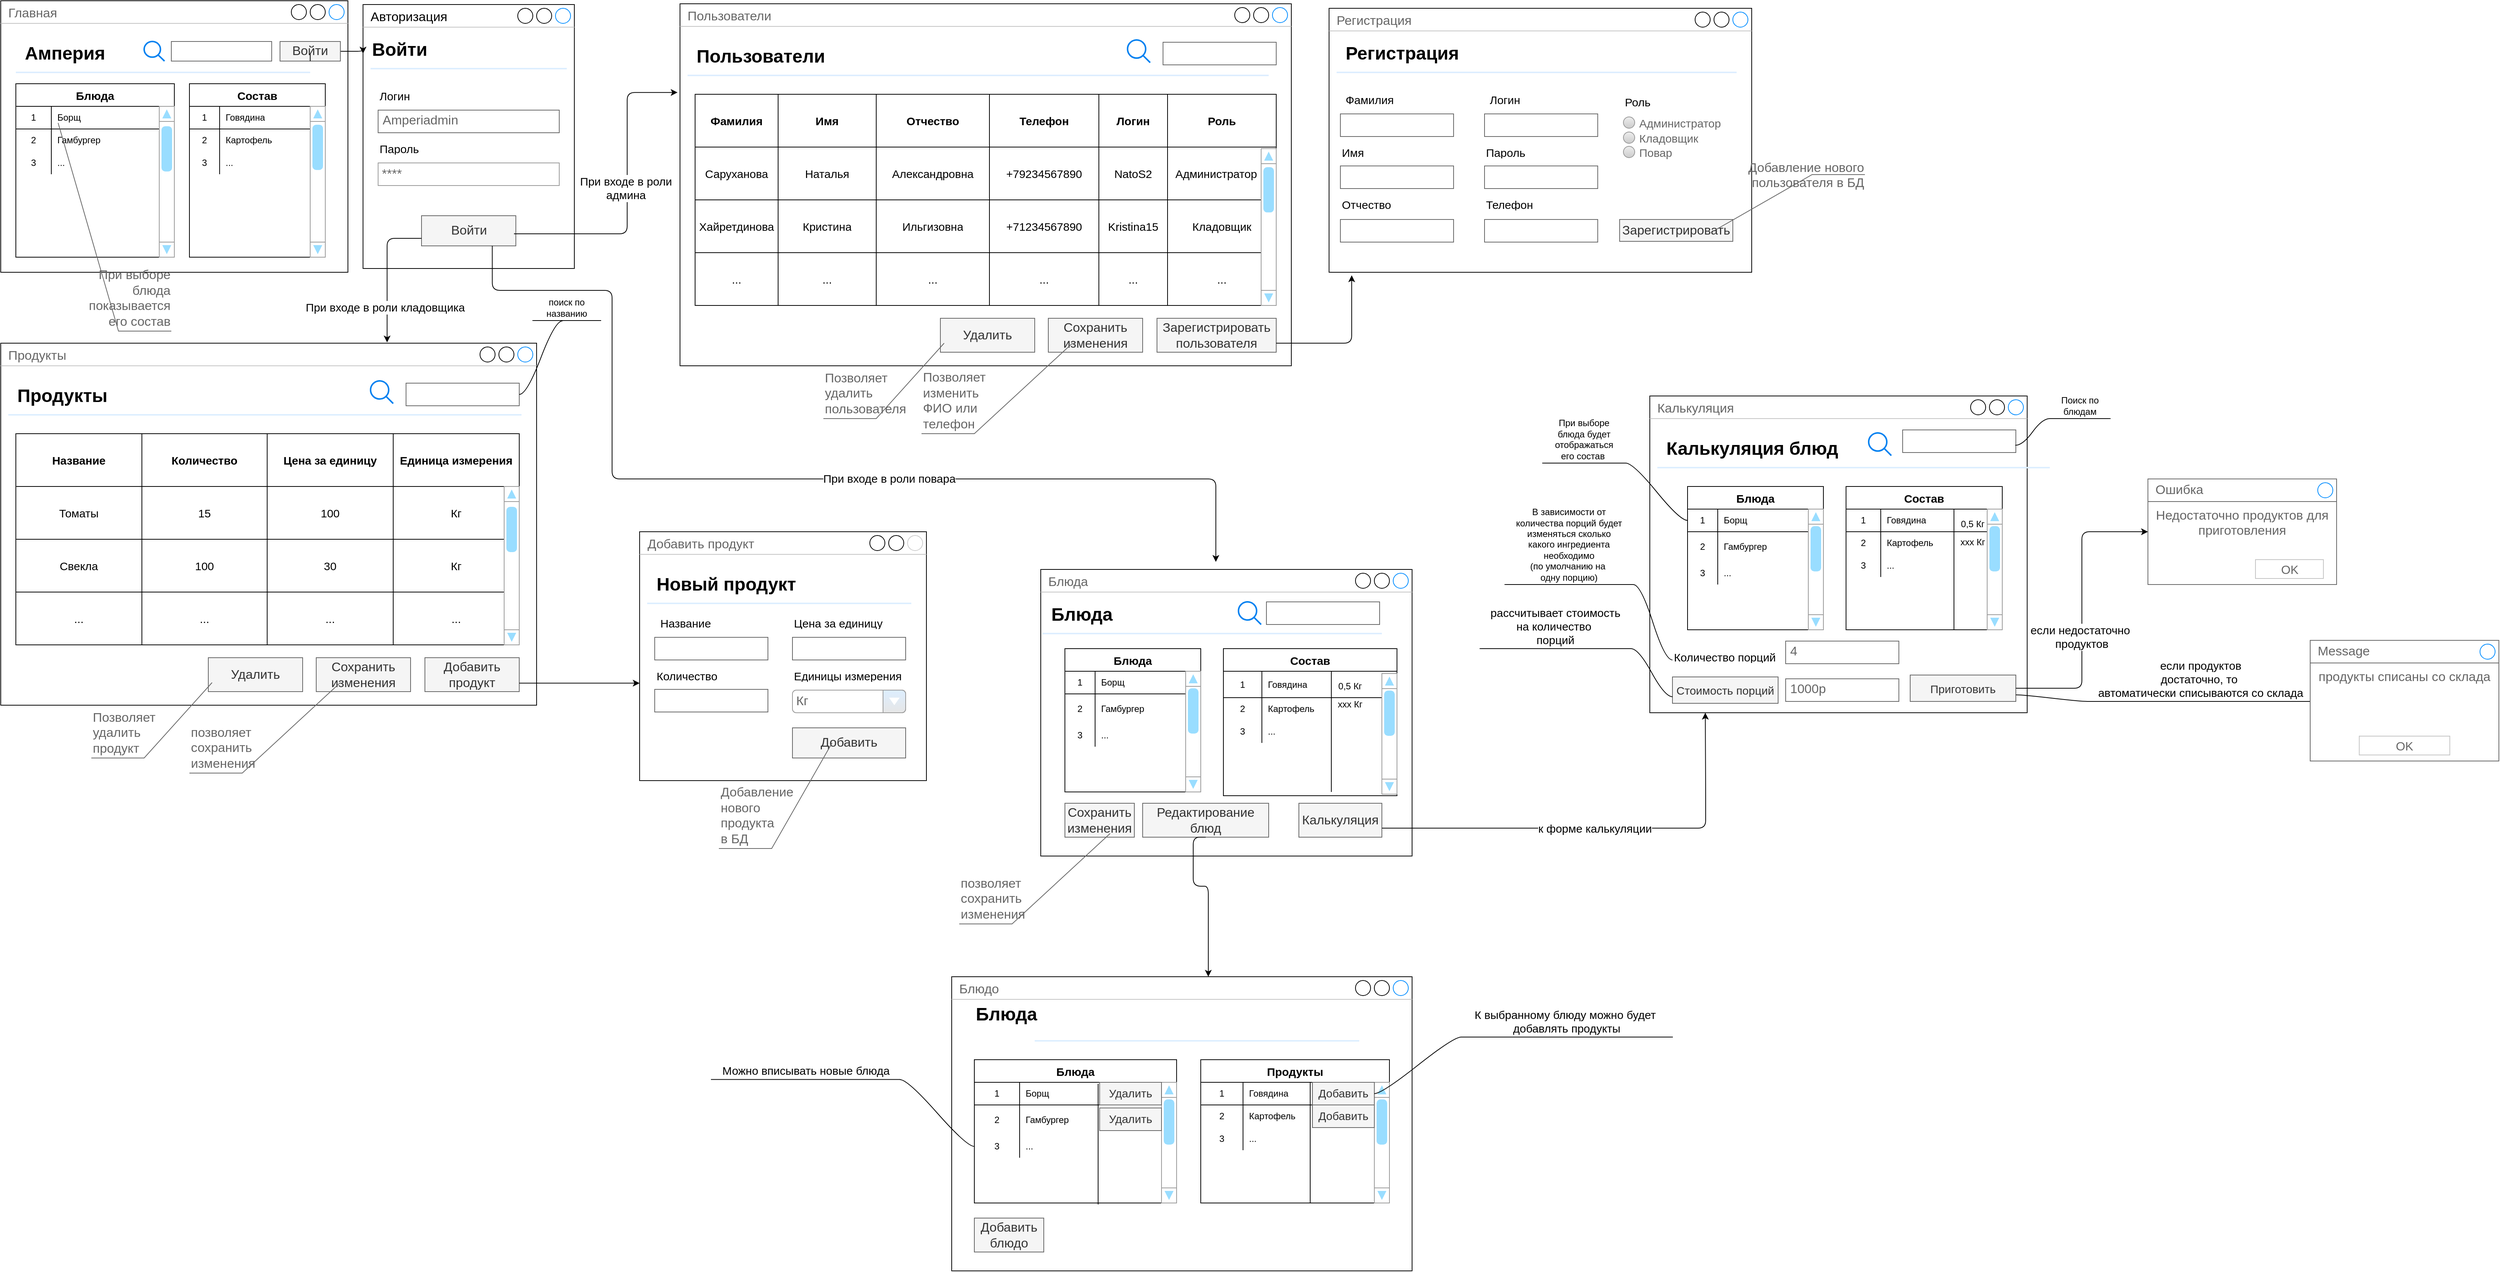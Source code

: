 <mxfile version="14.7.9" type="github">
  <diagram name="Page-1" id="03018318-947c-dd8e-b7a3-06fadd420f32">
    <mxGraphModel dx="1483" dy="781" grid="1" gridSize="10" guides="1" tooltips="1" connect="1" arrows="1" fold="1" page="1" pageScale="1" pageWidth="4681" pageHeight="3300" background="#ffffff" math="0" shadow="0">
      <root>
        <mxCell id="0" />
        <mxCell id="1" parent="0" />
        <mxCell id="wdpsz7SIbts_I8NSBxIE-1" value="Авторизация&lt;br&gt;" style="strokeWidth=1;shadow=0;dashed=0;align=left;html=1;shape=mxgraph.mockup.containers.window;align=left;verticalAlign=top;spacingLeft=8;strokeColor2=#008cff;strokeColor3=#c4c4c4;mainText=;fontSize=17;labelBackgroundColor=none;" parent="1" vertex="1">
          <mxGeometry x="520" y="31" width="280" height="350" as="geometry" />
        </mxCell>
        <mxCell id="wdpsz7SIbts_I8NSBxIE-2" value="Amperiadmin" style="strokeWidth=1;shadow=0;dashed=0;align=left;html=1;shape=mxgraph.mockup.text.textBox;fontColor=#666666;align=left;fontSize=17;spacingLeft=4;spacingTop=-3;strokeColor=#666666;mainText=;gradientColor=none;" parent="1" vertex="1">
          <mxGeometry x="540" y="171" width="240" height="30" as="geometry" />
        </mxCell>
        <UserObject label="Логин" placeholders="1" name="Variable" id="wdpsz7SIbts_I8NSBxIE-6">
          <mxCell style="text;html=1;strokeColor=none;fillColor=none;align=left;verticalAlign=middle;whiteSpace=wrap;overflow=hidden;fontSize=15;" parent="1" vertex="1">
            <mxGeometry x="540" y="141" width="80" height="20" as="geometry" />
          </mxCell>
        </UserObject>
        <UserObject label="Пароль" placeholders="1" name="Variable" id="wdpsz7SIbts_I8NSBxIE-7">
          <mxCell style="text;html=1;strokeColor=none;fillColor=none;align=left;verticalAlign=middle;whiteSpace=wrap;overflow=hidden;fontSize=15;" parent="1" vertex="1">
            <mxGeometry x="540" y="211" width="80" height="20" as="geometry" />
          </mxCell>
        </UserObject>
        <mxCell id="wdpsz7SIbts_I8NSBxIE-9" value="Войти" style="text;strokeColor=none;fillColor=none;html=1;fontSize=24;fontStyle=1;verticalAlign=middle;align=left;" parent="1" vertex="1">
          <mxGeometry x="530" y="71" width="100" height="40" as="geometry" />
        </mxCell>
        <mxCell id="wdpsz7SIbts_I8NSBxIE-11" value="Регистрация" style="strokeWidth=1;shadow=0;dashed=0;align=left;html=1;shape=mxgraph.mockup.containers.window;align=left;verticalAlign=top;spacingLeft=8;strokeColor2=#008cff;strokeColor3=#c4c4c4;fontColor=#666666;mainText=;fontSize=17;labelBackgroundColor=none;gradientColor=none;" parent="1" vertex="1">
          <mxGeometry x="1800" y="36" width="560" height="350" as="geometry" />
        </mxCell>
        <mxCell id="wdpsz7SIbts_I8NSBxIE-12" value="Регистрация" style="text;strokeColor=none;fillColor=none;html=1;fontSize=24;fontStyle=1;verticalAlign=middle;align=left;" parent="1" vertex="1">
          <mxGeometry x="1820" y="76" width="100" height="40" as="geometry" />
        </mxCell>
        <mxCell id="wdpsz7SIbts_I8NSBxIE-25" value="" style="shape=line;strokeColor=#ddeeff;strokeWidth=2;html=1;resizeWidth=1;align=left;" parent="1" vertex="1">
          <mxGeometry x="530" y="111" width="260" height="10" as="geometry" />
        </mxCell>
        <mxCell id="wdpsz7SIbts_I8NSBxIE-27" value="****" style="strokeWidth=1;shadow=0;dashed=0;align=left;html=1;shape=mxgraph.mockup.forms.pwField;strokeColor=#999999;mainText=;align=left;fontColor=#666666;fontSize=17;spacingLeft=3;gradientColor=none;" parent="1" vertex="1">
          <mxGeometry x="540" y="241" width="240" height="30" as="geometry" />
        </mxCell>
        <mxCell id="wdpsz7SIbts_I8NSBxIE-28" value="" style="shape=line;strokeColor=#ddeeff;strokeWidth=2;html=1;resizeWidth=1;align=left;" parent="1" vertex="1">
          <mxGeometry x="1810" y="116" width="530" height="10" as="geometry" />
        </mxCell>
        <mxCell id="wdpsz7SIbts_I8NSBxIE-30" value="Войти" style="rounded=0;whiteSpace=wrap;html=1;fontSize=17;fillColor=#f5f5f5;strokeColor=#666666;fontColor=#333333;align=center;" parent="1" vertex="1">
          <mxGeometry x="597.5" y="311" width="125" height="40" as="geometry" />
        </mxCell>
        <UserObject label="Отчество" placeholders="1" name="Variable" id="wdpsz7SIbts_I8NSBxIE-31">
          <mxCell style="text;html=1;strokeColor=none;fillColor=none;align=left;verticalAlign=middle;whiteSpace=wrap;overflow=hidden;fontSize=15;" parent="1" vertex="1">
            <mxGeometry x="1815" y="285" width="80" height="20" as="geometry" />
          </mxCell>
        </UserObject>
        <UserObject label="Имя" placeholders="1" name="Variable" id="wdpsz7SIbts_I8NSBxIE-32">
          <mxCell style="text;html=1;strokeColor=none;fillColor=none;align=left;verticalAlign=middle;whiteSpace=wrap;overflow=hidden;fontSize=15;" parent="1" vertex="1">
            <mxGeometry x="1815" y="216" width="80" height="20" as="geometry" />
          </mxCell>
        </UserObject>
        <UserObject label="Фамилия" placeholders="1" name="Variable" id="wdpsz7SIbts_I8NSBxIE-33">
          <mxCell style="text;html=1;strokeColor=none;fillColor=none;align=left;verticalAlign=middle;whiteSpace=wrap;overflow=hidden;fontSize=15;" parent="1" vertex="1">
            <mxGeometry x="1820" y="146" width="80" height="20" as="geometry" />
          </mxCell>
        </UserObject>
        <mxCell id="wdpsz7SIbts_I8NSBxIE-34" value="" style="strokeWidth=1;shadow=0;dashed=0;align=left;html=1;shape=mxgraph.mockup.text.textBox;fontColor=#666666;align=left;fontSize=17;spacingLeft=4;spacingTop=-3;strokeColor=#666666;mainText=;gradientColor=none;" parent="1" vertex="1">
          <mxGeometry x="1815" y="176" width="150" height="30" as="geometry" />
        </mxCell>
        <mxCell id="wdpsz7SIbts_I8NSBxIE-35" value="" style="strokeWidth=1;shadow=0;dashed=0;align=left;html=1;shape=mxgraph.mockup.text.textBox;fontColor=#666666;align=left;fontSize=17;spacingLeft=4;spacingTop=-3;strokeColor=#666666;mainText=;gradientColor=none;" parent="1" vertex="1">
          <mxGeometry x="1815" y="245" width="150" height="30" as="geometry" />
        </mxCell>
        <mxCell id="wdpsz7SIbts_I8NSBxIE-36" value="" style="strokeWidth=1;shadow=0;dashed=0;align=left;html=1;shape=mxgraph.mockup.text.textBox;fontColor=#666666;align=left;fontSize=17;spacingLeft=4;spacingTop=-3;strokeColor=#666666;mainText=;gradientColor=none;" parent="1" vertex="1">
          <mxGeometry x="1815" y="316" width="150" height="30" as="geometry" />
        </mxCell>
        <UserObject label="Пароль" placeholders="1" name="Variable" id="wdpsz7SIbts_I8NSBxIE-38">
          <mxCell style="text;html=1;strokeColor=none;fillColor=none;align=left;verticalAlign=middle;whiteSpace=wrap;overflow=hidden;fontSize=15;" parent="1" vertex="1">
            <mxGeometry x="2006" y="216" width="80" height="20" as="geometry" />
          </mxCell>
        </UserObject>
        <UserObject label="Логин" placeholders="1" name="Variable" id="wdpsz7SIbts_I8NSBxIE-39">
          <mxCell style="text;html=1;strokeColor=none;fillColor=none;align=left;verticalAlign=middle;whiteSpace=wrap;overflow=hidden;fontSize=15;" parent="1" vertex="1">
            <mxGeometry x="2011" y="146" width="80" height="20" as="geometry" />
          </mxCell>
        </UserObject>
        <mxCell id="wdpsz7SIbts_I8NSBxIE-40" value="" style="strokeWidth=1;shadow=0;dashed=0;align=left;html=1;shape=mxgraph.mockup.text.textBox;fontColor=#666666;align=left;fontSize=17;spacingLeft=4;spacingTop=-3;strokeColor=#666666;mainText=;gradientColor=none;" parent="1" vertex="1">
          <mxGeometry x="2006" y="176" width="150" height="30" as="geometry" />
        </mxCell>
        <mxCell id="wdpsz7SIbts_I8NSBxIE-41" value="" style="strokeWidth=1;shadow=0;dashed=0;align=left;html=1;shape=mxgraph.mockup.text.textBox;fontColor=#666666;align=left;fontSize=17;spacingLeft=4;spacingTop=-3;strokeColor=#666666;mainText=;gradientColor=none;" parent="1" vertex="1">
          <mxGeometry x="2006" y="245" width="150" height="30" as="geometry" />
        </mxCell>
        <UserObject label="Роль" placeholders="1" name="Variable" id="wdpsz7SIbts_I8NSBxIE-42">
          <mxCell style="text;html=1;strokeColor=none;fillColor=none;align=left;verticalAlign=middle;whiteSpace=wrap;overflow=hidden;fontSize=15;" parent="1" vertex="1">
            <mxGeometry x="2190" y="149" width="80" height="20" as="geometry" />
          </mxCell>
        </UserObject>
        <mxCell id="wdpsz7SIbts_I8NSBxIE-43" value="Администратор" style="shape=ellipse;fillColor=#eeeeee;strokeColor=#999999;gradientColor=#cccccc;html=1;align=left;spacingLeft=4;fontSize=15;fontColor=#666666;labelPosition=right;shadow=0;" parent="1" vertex="1">
          <mxGeometry x="2190" y="180" width="15" height="15" as="geometry" />
        </mxCell>
        <mxCell id="wdpsz7SIbts_I8NSBxIE-44" value="Кладовщик" style="shape=ellipse;fillColor=#eeeeee;strokeColor=#999999;gradientColor=#cccccc;html=1;align=left;spacingLeft=4;fontSize=15;fontColor=#666666;labelPosition=right;shadow=0;" parent="1" vertex="1">
          <mxGeometry x="2190" y="200" width="15" height="15" as="geometry" />
        </mxCell>
        <mxCell id="wdpsz7SIbts_I8NSBxIE-45" value="Повар" style="shape=ellipse;fillColor=#eeeeee;strokeColor=#999999;gradientColor=#cccccc;html=1;align=left;spacingLeft=4;fontSize=15;fontColor=#666666;labelPosition=right;shadow=0;" parent="1" vertex="1">
          <mxGeometry x="2190" y="219" width="15" height="15" as="geometry" />
        </mxCell>
        <UserObject label="Телефон" placeholders="1" name="Variable" id="wdpsz7SIbts_I8NSBxIE-47">
          <mxCell style="text;html=1;strokeColor=none;fillColor=none;align=left;verticalAlign=middle;whiteSpace=wrap;overflow=hidden;fontSize=15;" parent="1" vertex="1">
            <mxGeometry x="2006" y="285" width="80" height="20" as="geometry" />
          </mxCell>
        </UserObject>
        <mxCell id="wdpsz7SIbts_I8NSBxIE-48" value="" style="strokeWidth=1;shadow=0;dashed=0;align=left;html=1;shape=mxgraph.mockup.text.textBox;fontColor=#666666;align=left;fontSize=17;spacingLeft=4;spacingTop=-3;strokeColor=#666666;mainText=;gradientColor=none;" parent="1" vertex="1">
          <mxGeometry x="2006" y="316" width="150" height="30" as="geometry" />
        </mxCell>
        <mxCell id="wdpsz7SIbts_I8NSBxIE-50" value="Добавить продукт" style="strokeWidth=1;shadow=0;dashed=0;align=center;html=1;shape=mxgraph.mockup.containers.window;align=left;verticalAlign=top;spacingLeft=8;strokeColor2=#CCCCCC;strokeColor3=#c4c4c4;fontColor=#666666;mainText=;fontSize=17;labelBackgroundColor=none;gradientColor=none;connectable=1;recursiveResize=1;" parent="1" vertex="1">
          <mxGeometry x="886.5" y="730" width="380" height="330" as="geometry" />
        </mxCell>
        <mxCell id="wdpsz7SIbts_I8NSBxIE-51" value="Новый продукт" style="text;strokeColor=none;fillColor=none;html=1;fontSize=24;fontStyle=1;verticalAlign=middle;align=left;" parent="1" vertex="1">
          <mxGeometry x="906.5" y="780" width="100" height="40" as="geometry" />
        </mxCell>
        <mxCell id="wdpsz7SIbts_I8NSBxIE-52" value="" style="shape=line;strokeColor=#ddeeff;strokeWidth=2;html=1;resizeWidth=1;align=left;" parent="1" vertex="1">
          <mxGeometry x="896.5" y="820" width="350" height="10" as="geometry" />
        </mxCell>
        <UserObject label="Цена за единицу" placeholders="1" name="Variable" id="wdpsz7SIbts_I8NSBxIE-53">
          <mxCell style="text;html=1;strokeColor=none;fillColor=none;align=left;verticalAlign=middle;whiteSpace=wrap;overflow=hidden;fontSize=15;" parent="1" vertex="1">
            <mxGeometry x="1089" y="840" width="160" height="20" as="geometry" />
          </mxCell>
        </UserObject>
        <UserObject label="Количество" placeholders="1" name="Variable" id="wdpsz7SIbts_I8NSBxIE-54">
          <mxCell style="text;html=1;strokeColor=none;fillColor=none;align=left;verticalAlign=middle;whiteSpace=wrap;overflow=hidden;fontSize=15;" parent="1" vertex="1">
            <mxGeometry x="906.5" y="910" width="100" height="20" as="geometry" />
          </mxCell>
        </UserObject>
        <UserObject label="Название" placeholders="1" name="Variable" id="wdpsz7SIbts_I8NSBxIE-55">
          <mxCell style="text;html=1;strokeColor=none;fillColor=none;align=left;verticalAlign=middle;whiteSpace=wrap;overflow=hidden;fontSize=15;" parent="1" vertex="1">
            <mxGeometry x="911.5" y="840" width="80" height="20" as="geometry" />
          </mxCell>
        </UserObject>
        <mxCell id="wdpsz7SIbts_I8NSBxIE-56" value="" style="strokeWidth=1;shadow=0;dashed=0;align=left;html=1;shape=mxgraph.mockup.text.textBox;fontColor=#666666;align=left;fontSize=17;spacingLeft=4;spacingTop=-3;strokeColor=#666666;mainText=;gradientColor=none;" parent="1" vertex="1">
          <mxGeometry x="906.5" y="870" width="150" height="30" as="geometry" />
        </mxCell>
        <mxCell id="wdpsz7SIbts_I8NSBxIE-57" value="" style="strokeWidth=1;shadow=0;dashed=0;align=left;html=1;shape=mxgraph.mockup.text.textBox;fontColor=#666666;align=left;fontSize=17;spacingLeft=4;spacingTop=-3;strokeColor=#666666;mainText=;gradientColor=none;" parent="1" vertex="1">
          <mxGeometry x="906.5" y="939" width="150" height="30" as="geometry" />
        </mxCell>
        <UserObject label="Единицы измерения" placeholders="1" name="Variable" id="wdpsz7SIbts_I8NSBxIE-60">
          <mxCell style="text;html=1;strokeColor=none;fillColor=none;align=left;verticalAlign=middle;whiteSpace=wrap;overflow=hidden;fontSize=15;" parent="1" vertex="1">
            <mxGeometry x="1089" y="910" width="147.5" height="20" as="geometry" />
          </mxCell>
        </UserObject>
        <mxCell id="wdpsz7SIbts_I8NSBxIE-61" value="" style="strokeWidth=1;shadow=0;dashed=0;align=left;html=1;shape=mxgraph.mockup.text.textBox;fontColor=#666666;align=left;fontSize=17;spacingLeft=4;spacingTop=-3;strokeColor=#666666;mainText=;gradientColor=none;" parent="1" vertex="1">
          <mxGeometry x="1089" y="870" width="150" height="30" as="geometry" />
        </mxCell>
        <mxCell id="wdpsz7SIbts_I8NSBxIE-62" value="Кг" style="strokeWidth=1;shadow=0;dashed=0;align=center;html=1;shape=mxgraph.mockup.forms.comboBox;strokeColor=#999999;fillColor=#ddeeff;align=left;fillColor2=#E6E6E6;mainText=;fontColor=#666666;fontSize=17;spacingLeft=3;labelBackgroundColor=none;sketch=0;" parent="1" vertex="1">
          <mxGeometry x="1089" y="940" width="150" height="30" as="geometry" />
        </mxCell>
        <mxCell id="wdpsz7SIbts_I8NSBxIE-63" value="Добавить" style="rounded=0;whiteSpace=wrap;html=1;fontSize=17;fillColor=#f5f5f5;strokeColor=#666666;fontColor=#333333;align=center;" parent="1" vertex="1">
          <mxGeometry x="1089" y="990" width="150" height="40" as="geometry" />
        </mxCell>
        <mxCell id="wdpsz7SIbts_I8NSBxIE-64" value="Главная" style="strokeWidth=1;shadow=0;dashed=0;align=center;html=1;shape=mxgraph.mockup.containers.window;align=left;verticalAlign=top;spacingLeft=8;strokeColor2=#008cff;strokeColor3=#c4c4c4;fontColor=#666666;mainText=;fontSize=17;labelBackgroundColor=none;rounded=0;sketch=0;gradientColor=none;" parent="1" vertex="1">
          <mxGeometry x="40" y="26" width="460" height="360" as="geometry" />
        </mxCell>
        <mxCell id="wdpsz7SIbts_I8NSBxIE-65" value="Блюда" style="shape=table;startSize=30;container=1;collapsible=0;childLayout=tableLayout;fixedRows=1;rowLines=0;fontStyle=1;align=center;rounded=0;shadow=0;labelBackgroundColor=none;sketch=0;fontSize=15;gradientColor=none;" parent="1" vertex="1">
          <mxGeometry x="60" y="136" width="210" height="230" as="geometry" />
        </mxCell>
        <mxCell id="wdpsz7SIbts_I8NSBxIE-66" value="" style="shape=partialRectangle;html=1;whiteSpace=wrap;collapsible=0;dropTarget=0;pointerEvents=0;fillColor=none;top=0;left=0;bottom=1;right=0;points=[[0,0.5],[1,0.5]];portConstraint=eastwest;" parent="wdpsz7SIbts_I8NSBxIE-65" vertex="1">
          <mxGeometry y="30" width="210" height="30" as="geometry" />
        </mxCell>
        <mxCell id="wdpsz7SIbts_I8NSBxIE-67" value="1" style="shape=partialRectangle;html=1;whiteSpace=wrap;connectable=0;fillColor=none;top=0;left=0;bottom=0;right=0;overflow=hidden;" parent="wdpsz7SIbts_I8NSBxIE-66" vertex="1">
          <mxGeometry width="47" height="30" as="geometry" />
        </mxCell>
        <mxCell id="wdpsz7SIbts_I8NSBxIE-68" value="Борщ" style="shape=partialRectangle;html=1;whiteSpace=wrap;connectable=0;fillColor=none;top=0;left=0;bottom=0;right=0;align=left;spacingLeft=6;overflow=hidden;" parent="wdpsz7SIbts_I8NSBxIE-66" vertex="1">
          <mxGeometry x="47" width="163" height="30" as="geometry" />
        </mxCell>
        <mxCell id="wdpsz7SIbts_I8NSBxIE-69" value="" style="shape=partialRectangle;html=1;whiteSpace=wrap;collapsible=0;dropTarget=0;pointerEvents=0;fillColor=none;top=0;left=0;bottom=0;right=0;points=[[0,0.5],[1,0.5]];portConstraint=eastwest;" parent="wdpsz7SIbts_I8NSBxIE-65" vertex="1">
          <mxGeometry y="60" width="210" height="30" as="geometry" />
        </mxCell>
        <mxCell id="wdpsz7SIbts_I8NSBxIE-70" value="2" style="shape=partialRectangle;html=1;whiteSpace=wrap;connectable=0;fillColor=none;top=0;left=0;bottom=0;right=0;overflow=hidden;" parent="wdpsz7SIbts_I8NSBxIE-69" vertex="1">
          <mxGeometry width="47" height="30" as="geometry" />
        </mxCell>
        <mxCell id="wdpsz7SIbts_I8NSBxIE-71" value="Гамбургер" style="shape=partialRectangle;html=1;whiteSpace=wrap;connectable=0;fillColor=none;top=0;left=0;bottom=0;right=0;align=left;spacingLeft=6;overflow=hidden;" parent="wdpsz7SIbts_I8NSBxIE-69" vertex="1">
          <mxGeometry x="47" width="163" height="30" as="geometry" />
        </mxCell>
        <mxCell id="wdpsz7SIbts_I8NSBxIE-72" value="" style="shape=partialRectangle;html=1;whiteSpace=wrap;collapsible=0;dropTarget=0;pointerEvents=0;fillColor=none;top=0;left=0;bottom=0;right=0;points=[[0,0.5],[1,0.5]];portConstraint=eastwest;" parent="wdpsz7SIbts_I8NSBxIE-65" vertex="1">
          <mxGeometry y="90" width="210" height="30" as="geometry" />
        </mxCell>
        <mxCell id="wdpsz7SIbts_I8NSBxIE-73" value="3" style="shape=partialRectangle;html=1;whiteSpace=wrap;connectable=0;fillColor=none;top=0;left=0;bottom=0;right=0;overflow=hidden;" parent="wdpsz7SIbts_I8NSBxIE-72" vertex="1">
          <mxGeometry width="47" height="30" as="geometry" />
        </mxCell>
        <mxCell id="wdpsz7SIbts_I8NSBxIE-74" value="..." style="shape=partialRectangle;html=1;whiteSpace=wrap;connectable=0;fillColor=none;top=0;left=0;bottom=0;right=0;align=left;spacingLeft=6;overflow=hidden;" parent="wdpsz7SIbts_I8NSBxIE-72" vertex="1">
          <mxGeometry x="47" width="163" height="30" as="geometry" />
        </mxCell>
        <mxCell id="wdpsz7SIbts_I8NSBxIE-94" value="" style="verticalLabelPosition=bottom;shadow=0;dashed=0;align=center;html=1;verticalAlign=top;strokeWidth=1;shape=mxgraph.mockup.navigation.scrollBar;strokeColor=#999999;barPos=93.667;fillColor2=#99ddff;strokeColor2=none;direction=north;rounded=0;labelBackgroundColor=none;sketch=0;fontSize=15;gradientColor=none;" parent="1" vertex="1">
          <mxGeometry x="250" y="166" width="20" height="200" as="geometry" />
        </mxCell>
        <mxCell id="wdpsz7SIbts_I8NSBxIE-96" value="Амперия" style="text;strokeColor=none;fillColor=none;html=1;fontSize=24;fontStyle=1;verticalAlign=middle;align=left;" parent="1" vertex="1">
          <mxGeometry x="70" y="76" width="100" height="40" as="geometry" />
        </mxCell>
        <mxCell id="wdpsz7SIbts_I8NSBxIE-97" value="" style="shape=line;strokeColor=#ddeeff;strokeWidth=2;html=1;resizeWidth=1;align=left;" parent="1" vertex="1">
          <mxGeometry x="60" y="116" width="390" height="10" as="geometry" />
        </mxCell>
        <mxCell id="wdpsz7SIbts_I8NSBxIE-98" value="Состав" style="shape=table;startSize=30;container=1;collapsible=0;childLayout=tableLayout;fixedRows=1;rowLines=0;fontStyle=1;align=center;rounded=0;shadow=0;labelBackgroundColor=none;sketch=0;fontSize=15;gradientColor=none;" parent="1" vertex="1">
          <mxGeometry x="290" y="136" width="180" height="230" as="geometry" />
        </mxCell>
        <mxCell id="wdpsz7SIbts_I8NSBxIE-99" value="" style="shape=partialRectangle;html=1;whiteSpace=wrap;collapsible=0;dropTarget=0;pointerEvents=0;fillColor=none;top=0;left=0;bottom=1;right=0;points=[[0,0.5],[1,0.5]];portConstraint=eastwest;" parent="wdpsz7SIbts_I8NSBxIE-98" vertex="1">
          <mxGeometry y="30" width="180" height="30" as="geometry" />
        </mxCell>
        <mxCell id="wdpsz7SIbts_I8NSBxIE-100" value="1" style="shape=partialRectangle;html=1;whiteSpace=wrap;connectable=0;fillColor=none;top=0;left=0;bottom=0;right=0;overflow=hidden;" parent="wdpsz7SIbts_I8NSBxIE-99" vertex="1">
          <mxGeometry width="40" height="30" as="geometry" />
        </mxCell>
        <mxCell id="wdpsz7SIbts_I8NSBxIE-101" value="Говядина" style="shape=partialRectangle;html=1;whiteSpace=wrap;connectable=0;fillColor=none;top=0;left=0;bottom=0;right=0;align=left;spacingLeft=6;overflow=hidden;strokeColor=none;strokeWidth=0;" parent="wdpsz7SIbts_I8NSBxIE-99" vertex="1">
          <mxGeometry x="40" width="140" height="30" as="geometry" />
        </mxCell>
        <mxCell id="wdpsz7SIbts_I8NSBxIE-102" value="" style="shape=partialRectangle;html=1;whiteSpace=wrap;collapsible=0;dropTarget=0;pointerEvents=0;fillColor=none;top=0;left=0;bottom=0;right=0;points=[[0,0.5],[1,0.5]];portConstraint=eastwest;" parent="wdpsz7SIbts_I8NSBxIE-98" vertex="1">
          <mxGeometry y="60" width="180" height="30" as="geometry" />
        </mxCell>
        <mxCell id="wdpsz7SIbts_I8NSBxIE-103" value="2" style="shape=partialRectangle;html=1;whiteSpace=wrap;connectable=0;fillColor=none;top=0;left=0;bottom=0;right=0;overflow=hidden;strokeColor=none;" parent="wdpsz7SIbts_I8NSBxIE-102" vertex="1">
          <mxGeometry width="40" height="30" as="geometry" />
        </mxCell>
        <mxCell id="wdpsz7SIbts_I8NSBxIE-104" value="Картофель" style="shape=partialRectangle;html=1;whiteSpace=wrap;connectable=0;fillColor=none;top=0;left=0;bottom=0;right=0;align=left;spacingLeft=6;overflow=hidden;strokeColor=none;" parent="wdpsz7SIbts_I8NSBxIE-102" vertex="1">
          <mxGeometry x="40" width="140" height="30" as="geometry" />
        </mxCell>
        <mxCell id="wdpsz7SIbts_I8NSBxIE-105" value="" style="shape=partialRectangle;html=1;whiteSpace=wrap;collapsible=0;dropTarget=0;pointerEvents=0;fillColor=none;top=0;left=0;bottom=0;right=0;points=[[0,0.5],[1,0.5]];portConstraint=eastwest;" parent="wdpsz7SIbts_I8NSBxIE-98" vertex="1">
          <mxGeometry y="90" width="180" height="30" as="geometry" />
        </mxCell>
        <mxCell id="wdpsz7SIbts_I8NSBxIE-106" value="3" style="shape=partialRectangle;html=1;whiteSpace=wrap;connectable=0;fillColor=none;top=0;left=0;bottom=0;right=0;overflow=hidden;" parent="wdpsz7SIbts_I8NSBxIE-105" vertex="1">
          <mxGeometry width="40" height="30" as="geometry" />
        </mxCell>
        <mxCell id="wdpsz7SIbts_I8NSBxIE-107" value="..." style="shape=partialRectangle;html=1;whiteSpace=wrap;connectable=0;fillColor=none;top=0;left=0;bottom=0;right=0;align=left;spacingLeft=6;overflow=hidden;" parent="wdpsz7SIbts_I8NSBxIE-105" vertex="1">
          <mxGeometry x="40" width="140" height="30" as="geometry" />
        </mxCell>
        <mxCell id="wdpsz7SIbts_I8NSBxIE-108" value="" style="verticalLabelPosition=bottom;shadow=0;dashed=0;align=center;html=1;verticalAlign=top;strokeWidth=1;shape=mxgraph.mockup.navigation.scrollBar;strokeColor=#999999;barPos=95.667;fillColor2=#99ddff;strokeColor2=none;direction=north;rounded=0;labelBackgroundColor=none;sketch=0;fontSize=15;gradientColor=none;" parent="1" vertex="1">
          <mxGeometry x="450" y="166" width="20" height="200" as="geometry" />
        </mxCell>
        <mxCell id="wdpsz7SIbts_I8NSBxIE-113" value="" style="edgeStyle=segmentEdgeStyle;endArrow=classic;html=1;fontSize=15;startArrow=none;" parent="1" source="wdpsz7SIbts_I8NSBxIE-111" edge="1">
          <mxGeometry width="50" height="50" relative="1" as="geometry">
            <mxPoint x="450" y="96" as="sourcePoint" />
            <mxPoint x="520" y="96" as="targetPoint" />
          </mxGeometry>
        </mxCell>
        <mxCell id="wdpsz7SIbts_I8NSBxIE-114" value="Продукты" style="strokeWidth=1;shadow=0;dashed=0;align=center;html=1;shape=mxgraph.mockup.containers.window;align=left;verticalAlign=top;spacingLeft=8;strokeColor2=#008cff;strokeColor3=#c4c4c4;fontColor=#666666;mainText=;fontSize=17;labelBackgroundColor=none;rounded=0;sketch=0;gradientColor=none;" parent="1" vertex="1">
          <mxGeometry x="40" y="480" width="710" height="480" as="geometry" />
        </mxCell>
        <mxCell id="wdpsz7SIbts_I8NSBxIE-117" value="Продукты" style="text;strokeColor=none;fillColor=none;html=1;fontSize=24;fontStyle=1;verticalAlign=middle;align=left;" parent="1" vertex="1">
          <mxGeometry x="60" y="530" width="100" height="40" as="geometry" />
        </mxCell>
        <mxCell id="wdpsz7SIbts_I8NSBxIE-118" value="" style="shape=line;strokeColor=#ddeeff;strokeWidth=2;html=1;resizeWidth=1;align=left;" parent="1" vertex="1">
          <mxGeometry x="50" y="570" width="680" height="10" as="geometry" />
        </mxCell>
        <mxCell id="wdpsz7SIbts_I8NSBxIE-119" value="" style="shape=table;html=1;whiteSpace=wrap;startSize=0;container=1;collapsible=0;childLayout=tableLayout;columnLines=0;rowLines=0;rounded=0;shadow=0;labelBackgroundColor=none;sketch=0;fontSize=18;strokeColor=#000000;strokeWidth=0;gradientColor=none;align=center;" parent="1" vertex="1">
          <mxGeometry x="60" y="600" width="500" height="210" as="geometry" />
        </mxCell>
        <mxCell id="wdpsz7SIbts_I8NSBxIE-120" value="" style="shape=partialRectangle;html=1;whiteSpace=wrap;collapsible=0;dropTarget=0;pointerEvents=0;fillColor=none;top=0;left=0;bottom=0;right=0;points=[[0,0.5],[1,0.5]];portConstraint=eastwest;" parent="wdpsz7SIbts_I8NSBxIE-119" vertex="1">
          <mxGeometry width="500" height="70" as="geometry" />
        </mxCell>
        <mxCell id="wdpsz7SIbts_I8NSBxIE-121" value="Название" style="shape=partialRectangle;html=1;whiteSpace=wrap;connectable=0;fillColor=none;top=1;left=1;bottom=1;right=1;overflow=hidden;fontStyle=1;fontSize=15;" parent="wdpsz7SIbts_I8NSBxIE-120" vertex="1">
          <mxGeometry width="167" height="70" as="geometry" />
        </mxCell>
        <mxCell id="wdpsz7SIbts_I8NSBxIE-122" value="Количество" style="shape=partialRectangle;html=1;whiteSpace=wrap;connectable=0;fillColor=none;top=1;left=1;bottom=1;right=1;overflow=hidden;fontStyle=1;fontSize=15;" parent="wdpsz7SIbts_I8NSBxIE-120" vertex="1">
          <mxGeometry x="167" width="166" height="70" as="geometry" />
        </mxCell>
        <mxCell id="wdpsz7SIbts_I8NSBxIE-123" value="Цена за единицу" style="shape=partialRectangle;html=1;whiteSpace=wrap;connectable=0;fillColor=none;top=1;left=1;bottom=1;right=1;overflow=hidden;fontStyle=1;fontSize=15;" parent="wdpsz7SIbts_I8NSBxIE-120" vertex="1">
          <mxGeometry x="333" width="167" height="70" as="geometry" />
        </mxCell>
        <mxCell id="wdpsz7SIbts_I8NSBxIE-128" value="" style="shape=partialRectangle;html=1;whiteSpace=wrap;collapsible=0;dropTarget=0;pointerEvents=0;fillColor=none;top=0;left=0;bottom=0;right=0;points=[[0,0.5],[1,0.5]];portConstraint=eastwest;" parent="wdpsz7SIbts_I8NSBxIE-119" vertex="1">
          <mxGeometry y="70" width="500" height="70" as="geometry" />
        </mxCell>
        <mxCell id="wdpsz7SIbts_I8NSBxIE-129" value="Томаты" style="shape=partialRectangle;html=1;whiteSpace=wrap;connectable=0;fillColor=none;top=1;left=1;bottom=1;right=1;overflow=hidden;fontSize=15;" parent="wdpsz7SIbts_I8NSBxIE-128" vertex="1">
          <mxGeometry width="167" height="70" as="geometry" />
        </mxCell>
        <mxCell id="wdpsz7SIbts_I8NSBxIE-130" value="15" style="shape=partialRectangle;html=1;whiteSpace=wrap;connectable=0;fillColor=none;top=1;left=1;bottom=1;right=1;overflow=hidden;fontSize=15;" parent="wdpsz7SIbts_I8NSBxIE-128" vertex="1">
          <mxGeometry x="167" width="166" height="70" as="geometry" />
        </mxCell>
        <mxCell id="wdpsz7SIbts_I8NSBxIE-131" value="100" style="shape=partialRectangle;html=1;whiteSpace=wrap;connectable=0;fillColor=none;top=1;left=1;bottom=1;right=1;overflow=hidden;fontSize=15;" parent="wdpsz7SIbts_I8NSBxIE-128" vertex="1">
          <mxGeometry x="333" width="167" height="70" as="geometry" />
        </mxCell>
        <mxCell id="wdpsz7SIbts_I8NSBxIE-124" value="" style="shape=partialRectangle;html=1;whiteSpace=wrap;collapsible=0;dropTarget=0;pointerEvents=0;fillColor=none;top=0;left=0;bottom=0;right=0;points=[[0,0.5],[1,0.5]];portConstraint=eastwest;" parent="wdpsz7SIbts_I8NSBxIE-119" vertex="1">
          <mxGeometry y="140" width="500" height="70" as="geometry" />
        </mxCell>
        <mxCell id="wdpsz7SIbts_I8NSBxIE-125" value="Свекла" style="shape=partialRectangle;html=1;whiteSpace=wrap;connectable=0;fillColor=none;top=1;left=1;bottom=1;right=1;overflow=hidden;fontSize=15;" parent="wdpsz7SIbts_I8NSBxIE-124" vertex="1">
          <mxGeometry width="167" height="70" as="geometry" />
        </mxCell>
        <mxCell id="wdpsz7SIbts_I8NSBxIE-126" value="100" style="shape=partialRectangle;html=1;whiteSpace=wrap;connectable=0;fillColor=none;top=1;left=1;bottom=1;right=1;overflow=hidden;fontSize=15;" parent="wdpsz7SIbts_I8NSBxIE-124" vertex="1">
          <mxGeometry x="167" width="166" height="70" as="geometry" />
        </mxCell>
        <mxCell id="wdpsz7SIbts_I8NSBxIE-127" value="30" style="shape=partialRectangle;html=1;whiteSpace=wrap;connectable=0;fillColor=none;top=1;left=1;bottom=1;right=1;overflow=hidden;fontSize=15;" parent="wdpsz7SIbts_I8NSBxIE-124" vertex="1">
          <mxGeometry x="333" width="167" height="70" as="geometry" />
        </mxCell>
        <mxCell id="wdpsz7SIbts_I8NSBxIE-132" value="Единица измерения" style="shape=partialRectangle;html=1;whiteSpace=wrap;connectable=0;fillColor=none;top=1;left=1;bottom=1;right=1;overflow=hidden;fontStyle=1;fontSize=15;" parent="1" vertex="1">
          <mxGeometry x="560" y="600" width="167" height="70" as="geometry" />
        </mxCell>
        <mxCell id="wdpsz7SIbts_I8NSBxIE-133" value="Кг" style="shape=partialRectangle;html=1;whiteSpace=wrap;connectable=0;fillColor=none;top=1;left=1;bottom=1;right=1;overflow=hidden;fontSize=15;" parent="1" vertex="1">
          <mxGeometry x="560" y="670" width="167" height="70" as="geometry" />
        </mxCell>
        <mxCell id="wdpsz7SIbts_I8NSBxIE-134" value="Кг" style="shape=partialRectangle;html=1;whiteSpace=wrap;connectable=0;fillColor=none;top=1;left=1;bottom=1;right=1;overflow=hidden;fontSize=15;" parent="1" vertex="1">
          <mxGeometry x="560" y="740" width="167" height="70" as="geometry" />
        </mxCell>
        <mxCell id="wdpsz7SIbts_I8NSBxIE-139" value="..." style="shape=partialRectangle;html=1;whiteSpace=wrap;connectable=0;fillColor=none;top=1;left=1;bottom=1;right=1;overflow=hidden;fontSize=15;" parent="1" vertex="1">
          <mxGeometry x="60" y="810" width="167" height="70" as="geometry" />
        </mxCell>
        <mxCell id="wdpsz7SIbts_I8NSBxIE-140" value="..." style="shape=partialRectangle;html=1;whiteSpace=wrap;connectable=0;fillColor=none;top=1;left=1;bottom=1;right=1;overflow=hidden;fontSize=15;" parent="1" vertex="1">
          <mxGeometry x="227" y="810" width="166" height="70" as="geometry" />
        </mxCell>
        <mxCell id="wdpsz7SIbts_I8NSBxIE-141" value="..." style="shape=partialRectangle;html=1;whiteSpace=wrap;connectable=0;fillColor=none;top=1;left=1;bottom=1;right=1;overflow=hidden;fontSize=15;" parent="1" vertex="1">
          <mxGeometry x="393" y="810" width="167" height="70" as="geometry" />
        </mxCell>
        <mxCell id="wdpsz7SIbts_I8NSBxIE-142" value="..." style="shape=partialRectangle;html=1;whiteSpace=wrap;connectable=0;fillColor=none;top=1;left=1;bottom=1;right=1;overflow=hidden;fontSize=15;" parent="1" vertex="1">
          <mxGeometry x="560" y="810" width="167" height="70" as="geometry" />
        </mxCell>
        <mxCell id="wdpsz7SIbts_I8NSBxIE-144" value="" style="verticalLabelPosition=bottom;shadow=0;dashed=0;align=center;html=1;verticalAlign=top;strokeWidth=1;shape=mxgraph.mockup.navigation.scrollBar;strokeColor=#999999;barPos=93.667;fillColor2=#99ddff;strokeColor2=none;direction=north;rounded=0;labelBackgroundColor=none;sketch=0;fontSize=15;gradientColor=none;" parent="1" vertex="1">
          <mxGeometry x="707" y="670" width="20" height="210" as="geometry" />
        </mxCell>
        <mxCell id="wdpsz7SIbts_I8NSBxIE-145" value="Добавить продукт" style="rounded=0;whiteSpace=wrap;html=1;fontSize=17;fillColor=#f5f5f5;strokeColor=#666666;fontColor=#333333;align=center;" parent="1" vertex="1">
          <mxGeometry x="602" y="897" width="125" height="45" as="geometry" />
        </mxCell>
        <mxCell id="wdpsz7SIbts_I8NSBxIE-146" value="Сохранить изменения" style="rounded=0;whiteSpace=wrap;html=1;fontSize=17;fillColor=#f5f5f5;strokeColor=#666666;fontColor=#333333;align=center;" parent="1" vertex="1">
          <mxGeometry x="458" y="897" width="125" height="45" as="geometry" />
        </mxCell>
        <mxCell id="wdpsz7SIbts_I8NSBxIE-148" value="Удалить" style="rounded=0;whiteSpace=wrap;html=1;fontSize=17;fillColor=#f5f5f5;strokeColor=#666666;fontColor=#333333;align=center;" parent="1" vertex="1">
          <mxGeometry x="315" y="897" width="125" height="45" as="geometry" />
        </mxCell>
        <mxCell id="wdpsz7SIbts_I8NSBxIE-149" value="" style="edgeStyle=segmentEdgeStyle;endArrow=classic;html=1;fontSize=15;entryX=0.721;entryY=-0.002;entryDx=0;entryDy=0;entryPerimeter=0;exitX=0;exitY=0.75;exitDx=0;exitDy=0;" parent="1" source="wdpsz7SIbts_I8NSBxIE-30" target="wdpsz7SIbts_I8NSBxIE-114" edge="1">
          <mxGeometry width="50" height="50" relative="1" as="geometry">
            <mxPoint x="590" y="350" as="sourcePoint" />
            <mxPoint x="570" y="660" as="targetPoint" />
          </mxGeometry>
        </mxCell>
        <mxCell id="wdpsz7SIbts_I8NSBxIE-150" value="При входе в роли кладовщика" style="edgeLabel;html=1;align=center;verticalAlign=middle;resizable=0;points=[];fontSize=15;" parent="wdpsz7SIbts_I8NSBxIE-149" vertex="1" connectable="0">
          <mxGeometry x="0.488" y="-3" relative="1" as="geometry">
            <mxPoint as="offset" />
          </mxGeometry>
        </mxCell>
        <mxCell id="wdpsz7SIbts_I8NSBxIE-151" value="" style="edgeStyle=segmentEdgeStyle;endArrow=classic;html=1;fontSize=15;exitX=1;exitY=0.75;exitDx=0;exitDy=0;" parent="1" source="wdpsz7SIbts_I8NSBxIE-145" target="wdpsz7SIbts_I8NSBxIE-50" edge="1">
          <mxGeometry width="50" height="50" relative="1" as="geometry">
            <mxPoint x="783.5" y="1008.25" as="sourcePoint" />
            <mxPoint x="776.5" y="800" as="targetPoint" />
          </mxGeometry>
        </mxCell>
        <mxCell id="wdpsz7SIbts_I8NSBxIE-152" value="Позволяет &lt;br&gt;удалить&lt;br&gt;продукт" style="strokeWidth=1;shadow=0;dashed=0;align=center;html=1;shape=mxgraph.mockup.text.callout;linkText=;textSize=17;textColor=#666666;callDir=SW;callStyle=line;fontSize=17;fontColor=#666666;align=left;verticalAlign=bottom;strokeColor=#666666;rounded=0;labelBackgroundColor=none;sketch=0;gradientColor=none;" parent="1" vertex="1">
          <mxGeometry x="160" y="930" width="160" height="100" as="geometry" />
        </mxCell>
        <mxCell id="wdpsz7SIbts_I8NSBxIE-153" value="позволяет&amp;nbsp;&lt;br&gt;сохранить&lt;br&gt;изменения" style="strokeWidth=1;shadow=0;dashed=0;align=center;html=1;shape=mxgraph.mockup.text.callout;linkText=;textSize=17;textColor=#666666;callDir=SW;callStyle=line;fontSize=17;fontColor=#666666;align=left;verticalAlign=bottom;strokeColor=#666666;rounded=0;labelBackgroundColor=none;sketch=0;gradientColor=none;" parent="1" vertex="1">
          <mxGeometry x="290" y="930" width="200" height="120" as="geometry" />
        </mxCell>
        <mxCell id="wdpsz7SIbts_I8NSBxIE-154" value="Добавление&lt;br&gt;нового&lt;br&gt;продукта&lt;br&gt;в БД" style="strokeWidth=1;shadow=0;dashed=0;align=center;html=1;shape=mxgraph.mockup.text.callout;linkText=;textSize=17;textColor=#666666;callDir=SW;callStyle=line;fontSize=17;fontColor=#666666;align=left;verticalAlign=bottom;strokeColor=#666666;rounded=0;labelBackgroundColor=none;sketch=0;gradientColor=none;" parent="1" vertex="1">
          <mxGeometry x="991.5" y="1010" width="150" height="140" as="geometry" />
        </mxCell>
        <mxCell id="wdpsz7SIbts_I8NSBxIE-159" value="При выборе&lt;br&gt;блюда&lt;br&gt;показывается&lt;br&gt;его состав" style="strokeWidth=1;shadow=0;dashed=0;align=left;shape=mxgraph.mockup.text.callout;linkText=;textSize=17;textColor=#666666;callDir=SE;callStyle=line;fontSize=17;fontColor=#666666;align=right;verticalAlign=bottom;strokeColor=#666666;rounded=0;labelBackgroundColor=none;sketch=0;gradientColor=none;html=1;" parent="1" vertex="1">
          <mxGeometry x="116" y="188" width="150" height="276" as="geometry" />
        </mxCell>
        <mxCell id="wdpsz7SIbts_I8NSBxIE-160" value="Пользователи" style="strokeWidth=1;shadow=0;dashed=0;align=center;html=1;shape=mxgraph.mockup.containers.window;align=left;verticalAlign=top;spacingLeft=8;strokeColor2=#008cff;strokeColor3=#c4c4c4;fontColor=#666666;mainText=;fontSize=17;labelBackgroundColor=none;rounded=0;sketch=0;gradientColor=none;" parent="1" vertex="1">
          <mxGeometry x="940" y="30" width="810" height="480" as="geometry" />
        </mxCell>
        <mxCell id="wdpsz7SIbts_I8NSBxIE-161" value="Пользователи" style="text;strokeColor=none;fillColor=none;html=1;fontSize=24;fontStyle=1;verticalAlign=middle;align=left;" parent="1" vertex="1">
          <mxGeometry x="960" y="80" width="100" height="40" as="geometry" />
        </mxCell>
        <mxCell id="wdpsz7SIbts_I8NSBxIE-162" value="" style="shape=line;strokeColor=#ddeeff;strokeWidth=2;html=1;resizeWidth=1;align=left;" parent="1" vertex="1">
          <mxGeometry x="950" y="120" width="770" height="10" as="geometry" />
        </mxCell>
        <mxCell id="wdpsz7SIbts_I8NSBxIE-163" value="" style="shape=table;html=1;whiteSpace=wrap;startSize=0;container=1;collapsible=0;childLayout=tableLayout;columnLines=0;rowLines=0;rounded=0;shadow=0;labelBackgroundColor=none;sketch=0;fontSize=18;strokeColor=#000000;strokeWidth=0;gradientColor=none;align=center;labelPadding=0;" parent="1" vertex="1">
          <mxGeometry x="960" y="150" width="390" height="210" as="geometry" />
        </mxCell>
        <mxCell id="wdpsz7SIbts_I8NSBxIE-164" value="" style="shape=partialRectangle;html=1;whiteSpace=wrap;collapsible=0;dropTarget=0;pointerEvents=0;fillColor=none;top=0;left=0;bottom=0;right=0;points=[[0,0.5],[1,0.5]];portConstraint=eastwest;" parent="wdpsz7SIbts_I8NSBxIE-163" vertex="1">
          <mxGeometry width="390" height="70" as="geometry" />
        </mxCell>
        <mxCell id="wdpsz7SIbts_I8NSBxIE-165" value="Фамилия" style="shape=partialRectangle;html=1;whiteSpace=wrap;connectable=0;fillColor=none;top=1;left=1;bottom=1;right=1;overflow=hidden;fontStyle=1;fontSize=15;" parent="wdpsz7SIbts_I8NSBxIE-164" vertex="1">
          <mxGeometry width="110" height="70" as="geometry" />
        </mxCell>
        <mxCell id="wdpsz7SIbts_I8NSBxIE-166" value="Имя" style="shape=partialRectangle;html=1;whiteSpace=wrap;connectable=0;fillColor=none;top=1;left=1;bottom=1;right=1;overflow=hidden;fontStyle=1;fontSize=15;" parent="wdpsz7SIbts_I8NSBxIE-164" vertex="1">
          <mxGeometry x="110" width="130" height="70" as="geometry" />
        </mxCell>
        <mxCell id="wdpsz7SIbts_I8NSBxIE-167" value="Отчество" style="shape=partialRectangle;html=1;whiteSpace=wrap;connectable=0;fillColor=none;top=1;left=1;bottom=1;right=1;overflow=hidden;fontStyle=1;fontSize=15;" parent="wdpsz7SIbts_I8NSBxIE-164" vertex="1">
          <mxGeometry x="240" width="150" height="70" as="geometry" />
        </mxCell>
        <mxCell id="wdpsz7SIbts_I8NSBxIE-168" value="" style="shape=partialRectangle;html=1;whiteSpace=wrap;collapsible=0;dropTarget=0;pointerEvents=0;fillColor=none;top=0;left=0;bottom=0;right=0;points=[[0,0.5],[1,0.5]];portConstraint=eastwest;" parent="wdpsz7SIbts_I8NSBxIE-163" vertex="1">
          <mxGeometry y="70" width="390" height="70" as="geometry" />
        </mxCell>
        <mxCell id="wdpsz7SIbts_I8NSBxIE-169" value="Саруханова" style="shape=partialRectangle;html=1;whiteSpace=wrap;connectable=0;fillColor=none;top=1;left=1;bottom=1;right=1;overflow=hidden;fontSize=15;" parent="wdpsz7SIbts_I8NSBxIE-168" vertex="1">
          <mxGeometry width="110" height="70" as="geometry" />
        </mxCell>
        <mxCell id="wdpsz7SIbts_I8NSBxIE-170" value="Наталья" style="shape=partialRectangle;html=1;whiteSpace=wrap;connectable=0;fillColor=none;top=1;left=1;bottom=1;right=1;overflow=hidden;fontSize=15;" parent="wdpsz7SIbts_I8NSBxIE-168" vertex="1">
          <mxGeometry x="110" width="130" height="70" as="geometry" />
        </mxCell>
        <mxCell id="wdpsz7SIbts_I8NSBxIE-171" value="Александровна" style="shape=partialRectangle;html=1;whiteSpace=wrap;connectable=0;fillColor=none;top=1;left=1;bottom=1;right=1;overflow=hidden;fontSize=15;" parent="wdpsz7SIbts_I8NSBxIE-168" vertex="1">
          <mxGeometry x="240" width="150" height="70" as="geometry" />
        </mxCell>
        <mxCell id="wdpsz7SIbts_I8NSBxIE-172" value="" style="shape=partialRectangle;html=1;whiteSpace=wrap;collapsible=0;dropTarget=0;pointerEvents=0;fillColor=none;top=0;left=0;bottom=0;right=0;points=[[0,0.5],[1,0.5]];portConstraint=eastwest;" parent="wdpsz7SIbts_I8NSBxIE-163" vertex="1">
          <mxGeometry y="140" width="390" height="70" as="geometry" />
        </mxCell>
        <mxCell id="wdpsz7SIbts_I8NSBxIE-173" value="Хайретдинова" style="shape=partialRectangle;html=1;whiteSpace=wrap;connectable=0;fillColor=none;top=1;left=1;bottom=1;right=1;overflow=hidden;fontSize=15;" parent="wdpsz7SIbts_I8NSBxIE-172" vertex="1">
          <mxGeometry width="110" height="70" as="geometry" />
        </mxCell>
        <mxCell id="wdpsz7SIbts_I8NSBxIE-174" value="Кристина" style="shape=partialRectangle;html=1;whiteSpace=wrap;connectable=0;fillColor=none;top=1;left=1;bottom=1;right=1;overflow=hidden;fontSize=15;" parent="wdpsz7SIbts_I8NSBxIE-172" vertex="1">
          <mxGeometry x="110" width="130" height="70" as="geometry" />
        </mxCell>
        <mxCell id="wdpsz7SIbts_I8NSBxIE-175" value="Ильгизовна" style="shape=partialRectangle;html=1;whiteSpace=wrap;connectable=0;fillColor=none;top=1;left=1;bottom=1;right=1;overflow=hidden;fontSize=15;" parent="wdpsz7SIbts_I8NSBxIE-172" vertex="1">
          <mxGeometry x="240" width="150" height="70" as="geometry" />
        </mxCell>
        <mxCell id="wdpsz7SIbts_I8NSBxIE-184" value="Зарегистрировать пользователя" style="rounded=0;whiteSpace=wrap;html=1;fontSize=17;fillColor=#f5f5f5;strokeColor=#666666;fontColor=#333333;align=center;" parent="1" vertex="1">
          <mxGeometry x="1572" y="447" width="158" height="45" as="geometry" />
        </mxCell>
        <mxCell id="wdpsz7SIbts_I8NSBxIE-185" value="Сохранить изменения" style="rounded=0;whiteSpace=wrap;html=1;fontSize=17;fillColor=#f5f5f5;strokeColor=#666666;fontColor=#333333;align=center;" parent="1" vertex="1">
          <mxGeometry x="1428" y="447" width="125" height="45" as="geometry" />
        </mxCell>
        <mxCell id="wdpsz7SIbts_I8NSBxIE-186" value="Удалить" style="rounded=0;whiteSpace=wrap;html=1;fontSize=17;fillColor=#f5f5f5;strokeColor=#666666;fontColor=#333333;align=center;" parent="1" vertex="1">
          <mxGeometry x="1285" y="447" width="125" height="45" as="geometry" />
        </mxCell>
        <mxCell id="wdpsz7SIbts_I8NSBxIE-187" value="Позволяет &lt;br&gt;удалить&lt;br&gt;пользователя" style="strokeWidth=1;shadow=0;dashed=0;align=center;html=1;shape=mxgraph.mockup.text.callout;linkText=;textSize=17;textColor=#666666;callDir=SW;callStyle=line;fontSize=17;fontColor=#666666;align=left;verticalAlign=bottom;strokeColor=#666666;rounded=0;labelBackgroundColor=none;sketch=0;gradientColor=none;" parent="1" vertex="1">
          <mxGeometry x="1130" y="480" width="160" height="100" as="geometry" />
        </mxCell>
        <mxCell id="wdpsz7SIbts_I8NSBxIE-188" value="Позволяет&lt;br&gt;изменить&lt;br&gt;ФИО или&lt;br&gt;телефон" style="strokeWidth=1;shadow=0;dashed=0;align=center;html=1;shape=mxgraph.mockup.text.callout;linkText=;textSize=17;textColor=#666666;callDir=SW;callStyle=line;fontSize=17;fontColor=#666666;align=left;verticalAlign=bottom;strokeColor=#666666;rounded=0;labelBackgroundColor=none;sketch=0;gradientColor=none;" parent="1" vertex="1">
          <mxGeometry x="1260" y="480" width="200" height="120" as="geometry" />
        </mxCell>
        <mxCell id="wdpsz7SIbts_I8NSBxIE-189" value="" style="shape=table;html=1;whiteSpace=wrap;startSize=0;container=1;collapsible=0;childLayout=tableLayout;columnLines=0;rowLines=0;rounded=0;shadow=0;labelBackgroundColor=none;sketch=0;fontSize=18;strokeColor=#000000;strokeWidth=0;gradientColor=none;align=center;labelPadding=0;" parent="1" vertex="1">
          <mxGeometry x="1350" y="150" width="380" height="210" as="geometry" />
        </mxCell>
        <mxCell id="wdpsz7SIbts_I8NSBxIE-190" value="" style="shape=partialRectangle;html=1;whiteSpace=wrap;collapsible=0;dropTarget=0;pointerEvents=0;fillColor=none;top=0;left=0;bottom=0;right=0;points=[[0,0.5],[1,0.5]];portConstraint=eastwest;" parent="wdpsz7SIbts_I8NSBxIE-189" vertex="1">
          <mxGeometry width="380" height="70" as="geometry" />
        </mxCell>
        <mxCell id="wdpsz7SIbts_I8NSBxIE-191" value="Телефон" style="shape=partialRectangle;html=1;whiteSpace=wrap;connectable=0;fillColor=none;top=1;left=1;bottom=1;right=1;overflow=hidden;fontStyle=1;fontSize=15;" parent="wdpsz7SIbts_I8NSBxIE-190" vertex="1">
          <mxGeometry width="145" height="70" as="geometry" />
        </mxCell>
        <mxCell id="wdpsz7SIbts_I8NSBxIE-192" value="Логин" style="shape=partialRectangle;html=1;whiteSpace=wrap;connectable=0;fillColor=none;top=1;left=1;bottom=1;right=1;overflow=hidden;fontStyle=1;fontSize=15;" parent="wdpsz7SIbts_I8NSBxIE-190" vertex="1">
          <mxGeometry x="145" width="91" height="70" as="geometry" />
        </mxCell>
        <mxCell id="wdpsz7SIbts_I8NSBxIE-193" value="Роль" style="shape=partialRectangle;html=1;whiteSpace=wrap;connectable=0;fillColor=none;top=1;left=1;bottom=1;right=1;overflow=hidden;fontStyle=1;fontSize=15;" parent="wdpsz7SIbts_I8NSBxIE-190" vertex="1">
          <mxGeometry x="236" width="144" height="70" as="geometry" />
        </mxCell>
        <mxCell id="wdpsz7SIbts_I8NSBxIE-194" value="" style="shape=partialRectangle;html=1;whiteSpace=wrap;collapsible=0;dropTarget=0;pointerEvents=0;fillColor=none;top=0;left=0;bottom=0;right=0;points=[[0,0.5],[1,0.5]];portConstraint=eastwest;" parent="wdpsz7SIbts_I8NSBxIE-189" vertex="1">
          <mxGeometry y="70" width="380" height="70" as="geometry" />
        </mxCell>
        <mxCell id="wdpsz7SIbts_I8NSBxIE-195" value="+79234567890" style="shape=partialRectangle;html=1;whiteSpace=wrap;connectable=0;fillColor=none;top=1;left=1;bottom=1;right=1;overflow=hidden;fontSize=15;" parent="wdpsz7SIbts_I8NSBxIE-194" vertex="1">
          <mxGeometry width="145" height="70" as="geometry" />
        </mxCell>
        <mxCell id="wdpsz7SIbts_I8NSBxIE-196" value="NatoS2" style="shape=partialRectangle;html=1;whiteSpace=wrap;connectable=0;fillColor=none;top=1;left=1;bottom=1;right=1;overflow=hidden;fontSize=15;" parent="wdpsz7SIbts_I8NSBxIE-194" vertex="1">
          <mxGeometry x="145" width="91" height="70" as="geometry" />
        </mxCell>
        <mxCell id="wdpsz7SIbts_I8NSBxIE-197" value="&amp;nbsp; Администратор" style="shape=partialRectangle;html=1;whiteSpace=wrap;connectable=0;fillColor=none;top=1;left=1;bottom=1;right=1;overflow=hidden;fontSize=15;align=left;" parent="wdpsz7SIbts_I8NSBxIE-194" vertex="1">
          <mxGeometry x="236" width="144" height="70" as="geometry" />
        </mxCell>
        <mxCell id="wdpsz7SIbts_I8NSBxIE-198" value="" style="shape=partialRectangle;html=1;whiteSpace=wrap;collapsible=0;dropTarget=0;pointerEvents=0;fillColor=none;top=0;left=0;bottom=0;right=0;points=[[0,0.5],[1,0.5]];portConstraint=eastwest;" parent="wdpsz7SIbts_I8NSBxIE-189" vertex="1">
          <mxGeometry y="140" width="380" height="70" as="geometry" />
        </mxCell>
        <mxCell id="wdpsz7SIbts_I8NSBxIE-199" value="+71234567890" style="shape=partialRectangle;html=1;whiteSpace=wrap;connectable=0;fillColor=none;top=1;left=1;bottom=1;right=1;overflow=hidden;fontSize=15;" parent="wdpsz7SIbts_I8NSBxIE-198" vertex="1">
          <mxGeometry width="145" height="70" as="geometry" />
        </mxCell>
        <mxCell id="wdpsz7SIbts_I8NSBxIE-200" value="Kristina15" style="shape=partialRectangle;html=1;whiteSpace=wrap;connectable=0;fillColor=none;top=1;left=1;bottom=1;right=1;overflow=hidden;fontSize=15;" parent="wdpsz7SIbts_I8NSBxIE-198" vertex="1">
          <mxGeometry x="145" width="91" height="70" as="geometry" />
        </mxCell>
        <mxCell id="wdpsz7SIbts_I8NSBxIE-201" value="Кладовщик" style="shape=partialRectangle;html=1;whiteSpace=wrap;connectable=0;fillColor=none;top=1;left=1;bottom=1;right=1;overflow=hidden;fontSize=15;" parent="wdpsz7SIbts_I8NSBxIE-198" vertex="1">
          <mxGeometry x="236" width="144" height="70" as="geometry" />
        </mxCell>
        <mxCell id="wdpsz7SIbts_I8NSBxIE-203" value="..." style="shape=partialRectangle;html=1;whiteSpace=wrap;connectable=0;fillColor=none;top=1;left=1;bottom=1;right=1;overflow=hidden;fontSize=15;" parent="1" vertex="1">
          <mxGeometry x="960" y="360" width="110" height="70" as="geometry" />
        </mxCell>
        <mxCell id="wdpsz7SIbts_I8NSBxIE-204" value="..." style="shape=partialRectangle;html=1;whiteSpace=wrap;connectable=0;fillColor=none;top=1;left=1;bottom=1;right=1;overflow=hidden;fontSize=15;" parent="1" vertex="1">
          <mxGeometry x="1070" y="360" width="130" height="70" as="geometry" />
        </mxCell>
        <mxCell id="wdpsz7SIbts_I8NSBxIE-205" value="..." style="shape=partialRectangle;html=1;whiteSpace=wrap;connectable=0;fillColor=none;top=1;left=1;bottom=1;right=1;overflow=hidden;fontSize=15;" parent="1" vertex="1">
          <mxGeometry x="1200" y="360" width="150" height="70" as="geometry" />
        </mxCell>
        <mxCell id="wdpsz7SIbts_I8NSBxIE-211" value="Зарегистрировать" style="rounded=0;whiteSpace=wrap;html=1;fontSize=17;fillColor=#f5f5f5;strokeColor=#666666;fontColor=#333333;align=center;" parent="1" vertex="1">
          <mxGeometry x="2185" y="316" width="150" height="29" as="geometry" />
        </mxCell>
        <mxCell id="wdpsz7SIbts_I8NSBxIE-212" value="..." style="shape=partialRectangle;html=1;whiteSpace=wrap;connectable=0;fillColor=none;top=1;left=1;bottom=1;right=1;overflow=hidden;fontSize=15;" parent="1" vertex="1">
          <mxGeometry x="1350" y="360" width="145" height="70" as="geometry" />
        </mxCell>
        <mxCell id="wdpsz7SIbts_I8NSBxIE-213" value="..." style="shape=partialRectangle;html=1;whiteSpace=wrap;connectable=0;fillColor=none;top=1;left=1;bottom=1;right=1;overflow=hidden;fontSize=15;" parent="1" vertex="1">
          <mxGeometry x="1495" y="360" width="91" height="70" as="geometry" />
        </mxCell>
        <mxCell id="wdpsz7SIbts_I8NSBxIE-214" value="..." style="shape=partialRectangle;html=1;whiteSpace=wrap;connectable=0;fillColor=none;top=1;left=1;bottom=1;right=1;overflow=hidden;fontSize=15;" parent="1" vertex="1">
          <mxGeometry x="1586" y="360" width="144" height="70" as="geometry" />
        </mxCell>
        <mxCell id="wdpsz7SIbts_I8NSBxIE-215" value="" style="verticalLabelPosition=bottom;shadow=0;dashed=0;align=center;html=1;verticalAlign=top;strokeWidth=1;shape=mxgraph.mockup.navigation.scrollBar;strokeColor=#999999;barPos=95.667;fillColor2=#99ddff;strokeColor2=none;direction=north;rounded=0;labelBackgroundColor=none;sketch=0;fontSize=15;gradientColor=none;" parent="1" vertex="1">
          <mxGeometry x="1710" y="222" width="20" height="208" as="geometry" />
        </mxCell>
        <mxCell id="wdpsz7SIbts_I8NSBxIE-218" value="" style="edgeStyle=segmentEdgeStyle;endArrow=classic;html=1;fontSize=15;" parent="1" edge="1">
          <mxGeometry width="50" height="50" relative="1" as="geometry">
            <mxPoint x="1730" y="480" as="sourcePoint" />
            <mxPoint x="1830" y="390" as="targetPoint" />
          </mxGeometry>
        </mxCell>
        <mxCell id="wdpsz7SIbts_I8NSBxIE-220" value="Добавление нового&lt;br&gt;пользователя в БД" style="strokeWidth=1;shadow=0;dashed=0;align=center;html=1;shape=mxgraph.mockup.text.callout;linkText=;textSize=17;textColor=#666666;callDir=NE;callStyle=line;fontSize=17;fontColor=#666666;align=right;verticalAlign=top;strokeColor=#666666;rounded=0;labelBackgroundColor=none;sketch=0;gradientColor=none;" parent="1" vertex="1">
          <mxGeometry x="2310" y="231" width="200" height="100" as="geometry" />
        </mxCell>
        <mxCell id="wdpsz7SIbts_I8NSBxIE-222" value="" style="edgeStyle=elbowEdgeStyle;elbow=horizontal;endArrow=classic;html=1;fontSize=15;entryX=-0.004;entryY=0.245;entryDx=0;entryDy=0;entryPerimeter=0;" parent="1" target="wdpsz7SIbts_I8NSBxIE-160" edge="1">
          <mxGeometry width="50" height="50" relative="1" as="geometry">
            <mxPoint x="720" y="335" as="sourcePoint" />
            <mxPoint x="770" y="285" as="targetPoint" />
            <Array as="points">
              <mxPoint x="870" y="240" />
            </Array>
          </mxGeometry>
        </mxCell>
        <mxCell id="wdpsz7SIbts_I8NSBxIE-223" value="При входе в роли&lt;br&gt;админа" style="edgeLabel;html=1;align=center;verticalAlign=middle;resizable=0;points=[];fontSize=15;" parent="wdpsz7SIbts_I8NSBxIE-222" vertex="1" connectable="0">
          <mxGeometry x="0.046" y="2" relative="1" as="geometry">
            <mxPoint as="offset" />
          </mxGeometry>
        </mxCell>
        <mxCell id="wdpsz7SIbts_I8NSBxIE-225" value="" style="edgeStyle=segmentEdgeStyle;endArrow=classic;html=1;fontSize=15;exitX=0.75;exitY=1;exitDx=0;exitDy=0;" parent="1" source="wdpsz7SIbts_I8NSBxIE-30" edge="1">
          <mxGeometry width="50" height="50" relative="1" as="geometry">
            <mxPoint x="1260" y="550" as="sourcePoint" />
            <mxPoint x="1650" y="770" as="targetPoint" />
            <Array as="points">
              <mxPoint x="691" y="410" />
              <mxPoint x="850" y="410" />
              <mxPoint x="850" y="660" />
              <mxPoint x="1650" y="660" />
            </Array>
          </mxGeometry>
        </mxCell>
        <mxCell id="wdpsz7SIbts_I8NSBxIE-226" value="При входе в роли повара" style="edgeLabel;html=1;align=center;verticalAlign=middle;resizable=0;points=[];fontSize=15;" parent="wdpsz7SIbts_I8NSBxIE-225" vertex="1" connectable="0">
          <mxGeometry x="0.212" y="1" relative="1" as="geometry">
            <mxPoint x="-1" as="offset" />
          </mxGeometry>
        </mxCell>
        <mxCell id="Ubrf8na9694s0_veglSw-4" value="" style="html=1;verticalLabelPosition=bottom;align=center;labelBackgroundColor=#ffffff;verticalAlign=top;strokeWidth=2;strokeColor=#0080F0;shadow=0;dashed=0;shape=mxgraph.ios7.icons.looking_glass;" parent="1" vertex="1">
          <mxGeometry x="530" y="530" width="30" height="30" as="geometry" />
        </mxCell>
        <mxCell id="Ubrf8na9694s0_veglSw-5" value="" style="strokeWidth=1;shadow=0;dashed=0;align=left;html=1;shape=mxgraph.mockup.text.textBox;fontColor=#666666;align=left;fontSize=17;spacingLeft=4;spacingTop=-3;strokeColor=#666666;mainText=;gradientColor=none;" parent="1" vertex="1">
          <mxGeometry x="577" y="533" width="150" height="30" as="geometry" />
        </mxCell>
        <mxCell id="Ubrf8na9694s0_veglSw-6" value="" style="html=1;verticalLabelPosition=bottom;align=center;labelBackgroundColor=#ffffff;verticalAlign=top;strokeWidth=2;strokeColor=#0080F0;shadow=0;dashed=0;shape=mxgraph.ios7.icons.looking_glass;" parent="1" vertex="1">
          <mxGeometry x="1533" y="78" width="30" height="30" as="geometry" />
        </mxCell>
        <mxCell id="Ubrf8na9694s0_veglSw-7" value="" style="strokeWidth=1;shadow=0;dashed=0;align=left;html=1;shape=mxgraph.mockup.text.textBox;fontColor=#666666;align=left;fontSize=17;spacingLeft=4;spacingTop=-3;strokeColor=#666666;mainText=;gradientColor=none;" parent="1" vertex="1">
          <mxGeometry x="1580" y="81" width="150" height="30" as="geometry" />
        </mxCell>
        <mxCell id="Ubrf8na9694s0_veglSw-12" value="поиск по&lt;br&gt;названию" style="whiteSpace=wrap;html=1;shape=partialRectangle;top=0;left=0;bottom=1;right=0;points=[[0,1],[1,1]];fillColor=none;align=center;verticalAlign=bottom;routingCenterY=0.5;snapToPoint=1;recursiveResize=0;autosize=1;treeFolding=1;treeMoving=1;newEdgeStyle={&quot;edgeStyle&quot;:&quot;entityRelationEdgeStyle&quot;,&quot;startArrow&quot;:&quot;none&quot;,&quot;endArrow&quot;:&quot;none&quot;,&quot;segment&quot;:10,&quot;curved&quot;:1};" parent="1" vertex="1">
          <mxGeometry x="745" y="420" width="90" height="30" as="geometry" />
        </mxCell>
        <mxCell id="Ubrf8na9694s0_veglSw-13" value="" style="edgeStyle=entityRelationEdgeStyle;startArrow=none;endArrow=none;segment=10;curved=1;entryX=0.438;entryY=1.014;entryDx=0;entryDy=0;entryPerimeter=0;" parent="1" source="Ubrf8na9694s0_veglSw-5" target="Ubrf8na9694s0_veglSw-12" edge="1">
          <mxGeometry relative="1" as="geometry">
            <mxPoint x="747" y="506" as="sourcePoint" />
          </mxGeometry>
        </mxCell>
        <mxCell id="Ubrf8na9694s0_veglSw-15" value="Калькуляция" style="strokeWidth=1;shadow=0;dashed=0;align=center;html=1;shape=mxgraph.mockup.containers.window;align=left;verticalAlign=top;spacingLeft=8;strokeColor2=#008cff;strokeColor3=#c4c4c4;fontColor=#666666;mainText=;fontSize=17;labelBackgroundColor=none;" parent="1" vertex="1">
          <mxGeometry x="2225" y="550" width="500" height="420" as="geometry" />
        </mxCell>
        <mxCell id="Ubrf8na9694s0_veglSw-16" value="Блюда" style="shape=table;startSize=30;container=1;collapsible=0;childLayout=tableLayout;fixedRows=1;rowLines=0;fontStyle=1;align=center;rounded=0;shadow=0;labelBackgroundColor=none;sketch=0;fontSize=15;gradientColor=none;" parent="1" vertex="1">
          <mxGeometry x="2275" y="670" width="180" height="190.0" as="geometry" />
        </mxCell>
        <mxCell id="Ubrf8na9694s0_veglSw-17" value="" style="shape=partialRectangle;html=1;whiteSpace=wrap;collapsible=0;dropTarget=0;pointerEvents=0;fillColor=none;top=0;left=0;bottom=1;right=0;points=[[0,0.5],[1,0.5]];portConstraint=eastwest;" parent="Ubrf8na9694s0_veglSw-16" vertex="1">
          <mxGeometry y="30" width="180" height="30" as="geometry" />
        </mxCell>
        <mxCell id="Ubrf8na9694s0_veglSw-18" value="1" style="shape=partialRectangle;html=1;whiteSpace=wrap;connectable=0;fillColor=none;top=0;left=0;bottom=0;right=0;overflow=hidden;" parent="Ubrf8na9694s0_veglSw-17" vertex="1">
          <mxGeometry width="40" height="30" as="geometry" />
        </mxCell>
        <mxCell id="Ubrf8na9694s0_veglSw-19" value="Борщ" style="shape=partialRectangle;html=1;whiteSpace=wrap;connectable=0;fillColor=none;top=0;left=0;bottom=0;right=0;align=left;spacingLeft=6;overflow=hidden;" parent="Ubrf8na9694s0_veglSw-17" vertex="1">
          <mxGeometry x="40" width="140" height="30" as="geometry" />
        </mxCell>
        <mxCell id="Ubrf8na9694s0_veglSw-20" value="" style="shape=partialRectangle;html=1;whiteSpace=wrap;collapsible=0;dropTarget=0;pointerEvents=0;fillColor=none;top=0;left=0;bottom=0;right=0;points=[[0,0.5],[1,0.5]];portConstraint=eastwest;" parent="Ubrf8na9694s0_veglSw-16" vertex="1">
          <mxGeometry y="60" width="180" height="40" as="geometry" />
        </mxCell>
        <mxCell id="Ubrf8na9694s0_veglSw-21" value="2" style="shape=partialRectangle;html=1;whiteSpace=wrap;connectable=0;fillColor=none;top=0;left=0;bottom=0;right=0;overflow=hidden;" parent="Ubrf8na9694s0_veglSw-20" vertex="1">
          <mxGeometry width="40" height="40" as="geometry" />
        </mxCell>
        <mxCell id="Ubrf8na9694s0_veglSw-22" value="Гамбургер" style="shape=partialRectangle;html=1;whiteSpace=wrap;connectable=0;fillColor=none;top=0;left=0;bottom=0;right=0;align=left;spacingLeft=6;overflow=hidden;" parent="Ubrf8na9694s0_veglSw-20" vertex="1">
          <mxGeometry x="40" width="140" height="40" as="geometry" />
        </mxCell>
        <mxCell id="Ubrf8na9694s0_veglSw-23" value="" style="shape=partialRectangle;html=1;whiteSpace=wrap;collapsible=0;dropTarget=0;pointerEvents=0;fillColor=none;top=0;left=0;bottom=0;right=0;points=[[0,0.5],[1,0.5]];portConstraint=eastwest;" parent="Ubrf8na9694s0_veglSw-16" vertex="1">
          <mxGeometry y="100" width="180" height="30" as="geometry" />
        </mxCell>
        <mxCell id="Ubrf8na9694s0_veglSw-24" value="3" style="shape=partialRectangle;html=1;whiteSpace=wrap;connectable=0;fillColor=none;top=0;left=0;bottom=0;right=0;overflow=hidden;" parent="Ubrf8na9694s0_veglSw-23" vertex="1">
          <mxGeometry width="40" height="30" as="geometry" />
        </mxCell>
        <mxCell id="Ubrf8na9694s0_veglSw-25" value="..." style="shape=partialRectangle;html=1;whiteSpace=wrap;connectable=0;fillColor=none;top=0;left=0;bottom=0;right=0;align=left;spacingLeft=6;overflow=hidden;" parent="Ubrf8na9694s0_veglSw-23" vertex="1">
          <mxGeometry x="40" width="140" height="30" as="geometry" />
        </mxCell>
        <mxCell id="Ubrf8na9694s0_veglSw-27" value="Калькуляция блюд" style="text;strokeColor=none;fillColor=none;html=1;fontSize=24;fontStyle=1;verticalAlign=middle;align=left;" parent="1" vertex="1">
          <mxGeometry x="2245" y="600" width="100" height="40" as="geometry" />
        </mxCell>
        <mxCell id="Ubrf8na9694s0_veglSw-28" value="" style="shape=line;strokeColor=#ddeeff;strokeWidth=2;html=1;resizeWidth=1;align=left;" parent="1" vertex="1">
          <mxGeometry x="2235" y="640" width="520" height="10" as="geometry" />
        </mxCell>
        <mxCell id="Ubrf8na9694s0_veglSw-29" value="" style="html=1;verticalLabelPosition=bottom;align=center;labelBackgroundColor=#ffffff;verticalAlign=top;strokeWidth=2;strokeColor=#0080F0;shadow=0;dashed=0;shape=mxgraph.ios7.icons.looking_glass;" parent="1" vertex="1">
          <mxGeometry x="2515" y="599" width="30" height="30" as="geometry" />
        </mxCell>
        <mxCell id="Ubrf8na9694s0_veglSw-30" value="" style="strokeWidth=1;shadow=0;dashed=0;align=left;html=1;shape=mxgraph.mockup.text.textBox;fontColor=#666666;align=left;fontSize=17;spacingLeft=4;spacingTop=-3;strokeColor=#666666;mainText=;gradientColor=none;" parent="1" vertex="1">
          <mxGeometry x="2560" y="595" width="150" height="30" as="geometry" />
        </mxCell>
        <mxCell id="Ubrf8na9694s0_veglSw-84" value="Состав" style="shape=table;startSize=30;container=1;collapsible=0;childLayout=tableLayout;fixedRows=1;rowLines=0;fontStyle=1;align=center;rounded=0;shadow=0;labelBackgroundColor=none;sketch=0;fontSize=15;gradientColor=none;" parent="1" vertex="1">
          <mxGeometry x="2485" y="670" width="207" height="190" as="geometry" />
        </mxCell>
        <mxCell id="Ubrf8na9694s0_veglSw-85" value="" style="shape=partialRectangle;html=1;whiteSpace=wrap;collapsible=0;dropTarget=0;pointerEvents=0;fillColor=none;top=0;left=0;bottom=1;right=0;points=[[0,0.5],[1,0.5]];portConstraint=eastwest;" parent="Ubrf8na9694s0_veglSw-84" vertex="1">
          <mxGeometry y="30" width="207" height="30" as="geometry" />
        </mxCell>
        <mxCell id="Ubrf8na9694s0_veglSw-86" value="1" style="shape=partialRectangle;html=1;whiteSpace=wrap;connectable=0;fillColor=none;top=0;left=0;bottom=0;right=0;overflow=hidden;" parent="Ubrf8na9694s0_veglSw-85" vertex="1">
          <mxGeometry width="46" height="30" as="geometry" />
        </mxCell>
        <mxCell id="Ubrf8na9694s0_veglSw-87" value="Говядина" style="shape=partialRectangle;html=1;whiteSpace=wrap;connectable=0;fillColor=none;top=0;left=0;bottom=0;right=0;align=left;spacingLeft=6;overflow=hidden;strokeColor=none;strokeWidth=0;" parent="Ubrf8na9694s0_veglSw-85" vertex="1">
          <mxGeometry x="46" width="161" height="30" as="geometry" />
        </mxCell>
        <mxCell id="Ubrf8na9694s0_veglSw-88" value="" style="shape=partialRectangle;html=1;whiteSpace=wrap;collapsible=0;dropTarget=0;pointerEvents=0;fillColor=none;top=0;left=0;bottom=0;right=0;points=[[0,0.5],[1,0.5]];portConstraint=eastwest;" parent="Ubrf8na9694s0_veglSw-84" vertex="1">
          <mxGeometry y="60" width="207" height="30" as="geometry" />
        </mxCell>
        <mxCell id="Ubrf8na9694s0_veglSw-89" value="2" style="shape=partialRectangle;html=1;whiteSpace=wrap;connectable=0;fillColor=none;top=0;left=0;bottom=0;right=0;overflow=hidden;strokeColor=none;" parent="Ubrf8na9694s0_veglSw-88" vertex="1">
          <mxGeometry width="46" height="30" as="geometry" />
        </mxCell>
        <mxCell id="Ubrf8na9694s0_veglSw-90" value="Картофель" style="shape=partialRectangle;html=1;whiteSpace=wrap;connectable=0;fillColor=none;top=0;left=0;bottom=0;right=0;align=left;spacingLeft=6;overflow=hidden;strokeColor=none;" parent="Ubrf8na9694s0_veglSw-88" vertex="1">
          <mxGeometry x="46" width="161" height="30" as="geometry" />
        </mxCell>
        <mxCell id="Ubrf8na9694s0_veglSw-91" value="" style="shape=partialRectangle;html=1;whiteSpace=wrap;collapsible=0;dropTarget=0;pointerEvents=0;fillColor=none;top=0;left=0;bottom=0;right=0;points=[[0,0.5],[1,0.5]];portConstraint=eastwest;" parent="Ubrf8na9694s0_veglSw-84" vertex="1">
          <mxGeometry y="90" width="207" height="30" as="geometry" />
        </mxCell>
        <mxCell id="Ubrf8na9694s0_veglSw-92" value="3" style="shape=partialRectangle;html=1;whiteSpace=wrap;connectable=0;fillColor=none;top=0;left=0;bottom=0;right=0;overflow=hidden;" parent="Ubrf8na9694s0_veglSw-91" vertex="1">
          <mxGeometry width="46" height="30" as="geometry" />
        </mxCell>
        <mxCell id="Ubrf8na9694s0_veglSw-93" value="..." style="shape=partialRectangle;html=1;whiteSpace=wrap;connectable=0;fillColor=none;top=0;left=0;bottom=0;right=0;align=left;spacingLeft=6;overflow=hidden;" parent="Ubrf8na9694s0_veglSw-91" vertex="1">
          <mxGeometry x="46" width="161" height="30" as="geometry" />
        </mxCell>
        <mxCell id="Ubrf8na9694s0_veglSw-94" value="" style="verticalLabelPosition=bottom;shadow=0;dashed=0;align=center;html=1;verticalAlign=top;strokeWidth=1;shape=mxgraph.mockup.navigation.scrollBar;strokeColor=#999999;barPos=95.667;fillColor2=#99ddff;strokeColor2=none;direction=north;rounded=0;labelBackgroundColor=none;sketch=0;fontSize=15;gradientColor=none;" parent="1" vertex="1">
          <mxGeometry x="2672" y="700" width="20" height="160" as="geometry" />
        </mxCell>
        <mxCell id="Ubrf8na9694s0_veglSw-95" value="" style="verticalLabelPosition=bottom;shadow=0;dashed=0;align=center;html=1;verticalAlign=top;strokeWidth=1;shape=mxgraph.mockup.navigation.scrollBar;strokeColor=#999999;barPos=95.667;fillColor2=#99ddff;strokeColor2=none;direction=north;rounded=0;labelBackgroundColor=none;sketch=0;fontSize=15;gradientColor=none;" parent="1" vertex="1">
          <mxGeometry x="2435" y="700" width="20" height="160" as="geometry" />
        </mxCell>
        <mxCell id="Ubrf8na9694s0_veglSw-96" value="" style="line;strokeWidth=1;direction=south;html=1;fontSize=12;spacingTop=-1;" parent="1" vertex="1">
          <mxGeometry x="2623" y="700" width="10" height="160" as="geometry" />
        </mxCell>
        <mxCell id="Ubrf8na9694s0_veglSw-97" value="0,5 Кг" style="text;html=1;strokeColor=none;fillColor=none;align=center;verticalAlign=middle;whiteSpace=wrap;rounded=0;fontSize=12;" parent="1" vertex="1">
          <mxGeometry x="2633" y="710" width="40" height="20" as="geometry" />
        </mxCell>
        <mxCell id="Ubrf8na9694s0_veglSw-98" value="ххх Кг" style="text;html=1;strokeColor=none;fillColor=none;align=center;verticalAlign=middle;whiteSpace=wrap;rounded=0;fontSize=12;" parent="1" vertex="1">
          <mxGeometry x="2633" y="734" width="40" height="20" as="geometry" />
        </mxCell>
        <mxCell id="Ubrf8na9694s0_veglSw-101" value="При выборе &lt;br&gt;блюда будет &lt;br&gt;отображаться &lt;br&gt;его состав&amp;nbsp;" style="whiteSpace=wrap;html=1;shape=partialRectangle;top=0;left=0;bottom=1;right=0;points=[[0,1],[1,1]];fillColor=none;align=center;verticalAlign=bottom;routingCenterY=0.5;snapToPoint=1;recursiveResize=0;autosize=1;treeFolding=1;treeMoving=1;newEdgeStyle={&quot;edgeStyle&quot;:&quot;entityRelationEdgeStyle&quot;,&quot;startArrow&quot;:&quot;none&quot;,&quot;endArrow&quot;:&quot;none&quot;,&quot;segment&quot;:10,&quot;curved&quot;:1};fontSize=12;strokeWidth=1;" parent="1" vertex="1">
          <mxGeometry x="2083" y="579" width="110" height="60" as="geometry" />
        </mxCell>
        <mxCell id="Ubrf8na9694s0_veglSw-102" value="" style="edgeStyle=entityRelationEdgeStyle;startArrow=none;endArrow=none;segment=10;curved=1;fontSize=12;" parent="1" source="Ubrf8na9694s0_veglSw-17" target="Ubrf8na9694s0_veglSw-101" edge="1">
          <mxGeometry relative="1" as="geometry">
            <mxPoint x="2058" y="659" as="sourcePoint" />
          </mxGeometry>
        </mxCell>
        <mxCell id="Ubrf8na9694s0_veglSw-103" value="Поиск по&lt;br&gt;блюдам" style="whiteSpace=wrap;html=1;shape=partialRectangle;top=0;left=0;bottom=1;right=0;points=[[0,1],[1,1]];fillColor=none;align=center;verticalAlign=bottom;routingCenterY=0.5;snapToPoint=1;recursiveResize=0;autosize=1;treeFolding=1;treeMoving=1;newEdgeStyle={&quot;edgeStyle&quot;:&quot;entityRelationEdgeStyle&quot;,&quot;startArrow&quot;:&quot;none&quot;,&quot;endArrow&quot;:&quot;none&quot;,&quot;segment&quot;:10,&quot;curved&quot;:1};fontSize=12;strokeWidth=1;" parent="1" vertex="1">
          <mxGeometry x="2755" y="550" width="80" height="30" as="geometry" />
        </mxCell>
        <mxCell id="Ubrf8na9694s0_veglSw-104" value="" style="edgeStyle=entityRelationEdgeStyle;startArrow=none;endArrow=none;segment=10;curved=1;fontSize=12;exitX=0.995;exitY=0.68;exitDx=0;exitDy=0;exitPerimeter=0;" parent="1" source="Ubrf8na9694s0_veglSw-30" target="Ubrf8na9694s0_veglSw-103" edge="1">
          <mxGeometry relative="1" as="geometry">
            <mxPoint x="2765" y="610" as="sourcePoint" />
          </mxGeometry>
        </mxCell>
        <UserObject label="Количество порций" placeholders="1" name="Variable" id="Ubrf8na9694s0_veglSw-105">
          <mxCell style="text;html=1;strokeColor=none;fillColor=none;align=left;verticalAlign=middle;whiteSpace=wrap;overflow=hidden;fontSize=15;" parent="1" vertex="1">
            <mxGeometry x="2255" y="885" width="160" height="20" as="geometry" />
          </mxCell>
        </UserObject>
        <mxCell id="Ubrf8na9694s0_veglSw-106" value="4" style="strokeWidth=1;shadow=0;dashed=0;align=left;html=1;shape=mxgraph.mockup.text.textBox;fontColor=#666666;align=left;fontSize=17;spacingLeft=4;spacingTop=-3;strokeColor=#666666;mainText=;gradientColor=none;" parent="1" vertex="1">
          <mxGeometry x="2405" y="875" width="150" height="30" as="geometry" />
        </mxCell>
        <mxCell id="Ubrf8na9694s0_veglSw-107" value="В зависимости от&lt;br&gt;количества порций будет&lt;br&gt;изменяться сколько &lt;br&gt;какого ингредиента &lt;br&gt;необходимо&lt;br&gt;(по умолчанию на&amp;nbsp;&lt;br&gt;одну порцию)" style="whiteSpace=wrap;html=1;shape=partialRectangle;top=0;left=0;bottom=1;right=0;points=[[0,1],[1,1]];fillColor=none;align=center;verticalAlign=bottom;routingCenterY=0.5;snapToPoint=1;recursiveResize=0;autosize=1;treeFolding=1;treeMoving=1;newEdgeStyle={&quot;edgeStyle&quot;:&quot;entityRelationEdgeStyle&quot;,&quot;startArrow&quot;:&quot;none&quot;,&quot;endArrow&quot;:&quot;none&quot;,&quot;segment&quot;:10,&quot;curved&quot;:1};fontSize=12;strokeWidth=1;" parent="1" vertex="1">
          <mxGeometry x="2033" y="700" width="170" height="100" as="geometry" />
        </mxCell>
        <mxCell id="Ubrf8na9694s0_veglSw-108" value="" style="edgeStyle=entityRelationEdgeStyle;startArrow=none;endArrow=none;segment=10;curved=1;fontSize=12;exitX=0;exitY=0.75;exitDx=0;exitDy=0;" parent="1" source="Ubrf8na9694s0_veglSw-105" target="Ubrf8na9694s0_veglSw-107" edge="1">
          <mxGeometry relative="1" as="geometry">
            <mxPoint x="2188" y="915" as="sourcePoint" />
          </mxGeometry>
        </mxCell>
        <mxCell id="Ubrf8na9694s0_veglSw-109" value="Стоимость порций" style="rounded=0;whiteSpace=wrap;html=1;fontSize=15;fillColor=#f5f5f5;strokeColor=#666666;fontColor=#333333;align=center;" parent="1" vertex="1">
          <mxGeometry x="2255" y="922.5" width="140" height="35" as="geometry" />
        </mxCell>
        <mxCell id="Ubrf8na9694s0_veglSw-110" value="1000р" style="strokeWidth=1;shadow=0;dashed=0;align=left;html=1;shape=mxgraph.mockup.text.textBox;fontColor=#666666;align=left;fontSize=17;spacingLeft=4;spacingTop=-3;strokeColor=#666666;mainText=;gradientColor=none;" parent="1" vertex="1">
          <mxGeometry x="2405" y="925" width="150" height="30" as="geometry" />
        </mxCell>
        <mxCell id="Ubrf8na9694s0_veglSw-111" value="рассчитывает стоимость&lt;br&gt;на количество&amp;nbsp;&lt;br&gt;порций" style="whiteSpace=wrap;html=1;shape=partialRectangle;top=0;left=0;bottom=1;right=0;points=[[0,1],[1,1]];fillColor=none;align=center;verticalAlign=bottom;routingCenterY=0.5;snapToPoint=1;recursiveResize=0;autosize=1;treeFolding=1;treeMoving=1;newEdgeStyle={&quot;edgeStyle&quot;:&quot;entityRelationEdgeStyle&quot;,&quot;startArrow&quot;:&quot;none&quot;,&quot;endArrow&quot;:&quot;none&quot;,&quot;segment&quot;:10,&quot;curved&quot;:1};fontSize=15;strokeWidth=1;" parent="1" vertex="1">
          <mxGeometry x="2000" y="825" width="200" height="60" as="geometry" />
        </mxCell>
        <mxCell id="Ubrf8na9694s0_veglSw-112" value="" style="edgeStyle=entityRelationEdgeStyle;startArrow=none;endArrow=none;segment=10;curved=1;fontSize=15;exitX=0;exitY=0.75;exitDx=0;exitDy=0;" parent="1" source="Ubrf8na9694s0_veglSw-109" target="Ubrf8na9694s0_veglSw-111" edge="1">
          <mxGeometry relative="1" as="geometry">
            <mxPoint x="2020" y="905" as="sourcePoint" />
          </mxGeometry>
        </mxCell>
        <mxCell id="Ubrf8na9694s0_veglSw-113" value="Приготовить" style="rounded=0;whiteSpace=wrap;html=1;fontSize=15;fillColor=#f5f5f5;strokeColor=#666666;fontColor=#333333;align=center;" parent="1" vertex="1">
          <mxGeometry x="2570" y="920" width="140" height="35" as="geometry" />
        </mxCell>
        <mxCell id="Ubrf8na9694s0_veglSw-115" value="Недостаточно продуктов для приготовления" style="strokeWidth=1;shadow=0;dashed=0;align=center;html=1;shape=mxgraph.mockup.containers.rrect;rSize=0;strokeColor=#666666;fontColor=#666666;fontSize=17;verticalAlign=top;whiteSpace=wrap;fillColor=#ffffff;spacingTop=32;" parent="1" vertex="1">
          <mxGeometry x="2885" y="660" width="250" height="140" as="geometry" />
        </mxCell>
        <mxCell id="Ubrf8na9694s0_veglSw-116" value="Ошибка" style="strokeWidth=1;shadow=0;dashed=0;align=center;html=1;shape=mxgraph.mockup.containers.rrect;rSize=0;fontSize=17;fontColor=#666666;strokeColor=#666666;align=left;spacingLeft=8;fillColor=none;resizeWidth=1;" parent="Ubrf8na9694s0_veglSw-115" vertex="1">
          <mxGeometry width="250" height="30" relative="1" as="geometry" />
        </mxCell>
        <mxCell id="Ubrf8na9694s0_veglSw-117" value="" style="shape=ellipse;strokeColor=#008cff;resizable=0;fillColor=none;html=1;" parent="Ubrf8na9694s0_veglSw-116" vertex="1">
          <mxGeometry x="1" y="0.5" width="20" height="20" relative="1" as="geometry">
            <mxPoint x="-25" y="-10" as="offset" />
          </mxGeometry>
        </mxCell>
        <mxCell id="Ubrf8na9694s0_veglSw-119" value="OK" style="strokeWidth=1;shadow=0;dashed=0;align=center;html=1;shape=mxgraph.mockup.containers.rrect;rSize=0;fontSize=16;fontColor=#666666;strokeColor=#c4c4c4;whiteSpace=wrap;fillColor=none;" parent="Ubrf8na9694s0_veglSw-115" vertex="1">
          <mxGeometry x="0.75" y="1" width="90" height="25" relative="1" as="geometry">
            <mxPoint x="-45" y="-33" as="offset" />
          </mxGeometry>
        </mxCell>
        <mxCell id="Ubrf8na9694s0_veglSw-123" value="" style="edgeStyle=elbowEdgeStyle;elbow=horizontal;endArrow=classic;html=1;fontSize=15;exitX=1;exitY=0.5;exitDx=0;exitDy=0;" parent="1" source="Ubrf8na9694s0_veglSw-113" edge="1">
          <mxGeometry width="50" height="50" relative="1" as="geometry">
            <mxPoint x="2715" y="900" as="sourcePoint" />
            <mxPoint x="2885" y="730" as="targetPoint" />
          </mxGeometry>
        </mxCell>
        <mxCell id="Ubrf8na9694s0_veglSw-124" value="если недостаточно&amp;nbsp;&lt;br&gt;продуктов" style="edgeLabel;html=1;align=center;verticalAlign=middle;resizable=0;points=[];fontSize=15;" parent="Ubrf8na9694s0_veglSw-123" vertex="1" connectable="0">
          <mxGeometry x="-0.185" y="1" relative="1" as="geometry">
            <mxPoint as="offset" />
          </mxGeometry>
        </mxCell>
        <mxCell id="Ubrf8na9694s0_veglSw-125" value="если продуктов&lt;br&gt;достаточно, то&amp;nbsp;&lt;br&gt;автоматически списываются со склада" style="whiteSpace=wrap;html=1;shape=partialRectangle;top=0;left=0;bottom=1;right=0;points=[[0,1],[1,1]];fillColor=none;align=center;verticalAlign=bottom;routingCenterY=0.5;snapToPoint=1;recursiveResize=0;autosize=1;treeFolding=1;treeMoving=1;newEdgeStyle={&quot;edgeStyle&quot;:&quot;entityRelationEdgeStyle&quot;,&quot;startArrow&quot;:&quot;none&quot;,&quot;endArrow&quot;:&quot;none&quot;,&quot;segment&quot;:10,&quot;curved&quot;:1};fontSize=15;strokeWidth=1;" parent="1" vertex="1">
          <mxGeometry x="2805" y="895" width="300" height="60" as="geometry" />
        </mxCell>
        <mxCell id="Ubrf8na9694s0_veglSw-126" value="" style="edgeStyle=entityRelationEdgeStyle;startArrow=none;endArrow=none;segment=10;curved=1;fontSize=15;exitX=1;exitY=0.75;exitDx=0;exitDy=0;" parent="1" source="Ubrf8na9694s0_veglSw-113" target="Ubrf8na9694s0_veglSw-125" edge="1">
          <mxGeometry relative="1" as="geometry">
            <mxPoint x="2806" y="995" as="sourcePoint" />
          </mxGeometry>
        </mxCell>
        <mxCell id="Ubrf8na9694s0_veglSw-128" value="Блюда" style="strokeWidth=1;shadow=0;dashed=0;align=center;html=1;shape=mxgraph.mockup.containers.window;align=left;verticalAlign=top;spacingLeft=8;strokeColor2=#008cff;strokeColor3=#c4c4c4;fontColor=#666666;mainText=;fontSize=17;labelBackgroundColor=none;" parent="1" vertex="1">
          <mxGeometry x="1418" y="780" width="492" height="380" as="geometry" />
        </mxCell>
        <mxCell id="Ubrf8na9694s0_veglSw-129" value="Блюда" style="text;strokeColor=none;fillColor=none;html=1;fontSize=24;fontStyle=1;verticalAlign=middle;align=left;" parent="1" vertex="1">
          <mxGeometry x="1430" y="820" width="100" height="40" as="geometry" />
        </mxCell>
        <mxCell id="Ubrf8na9694s0_veglSw-130" value="" style="shape=line;strokeColor=#ddeeff;strokeWidth=2;html=1;resizeWidth=1;align=left;" parent="1" vertex="1">
          <mxGeometry x="1420" y="860" width="450" height="10" as="geometry" />
        </mxCell>
        <mxCell id="Ubrf8na9694s0_veglSw-131" value="" style="html=1;verticalLabelPosition=bottom;align=center;labelBackgroundColor=#ffffff;verticalAlign=top;strokeWidth=2;strokeColor=#0080F0;shadow=0;dashed=0;shape=mxgraph.ios7.icons.looking_glass;" parent="1" vertex="1">
          <mxGeometry x="1680" y="823" width="30" height="30" as="geometry" />
        </mxCell>
        <mxCell id="Ubrf8na9694s0_veglSw-132" value="" style="strokeWidth=1;shadow=0;dashed=0;align=left;html=1;shape=mxgraph.mockup.text.textBox;fontColor=#666666;align=left;fontSize=17;spacingLeft=4;spacingTop=-3;strokeColor=#666666;mainText=;gradientColor=none;" parent="1" vertex="1">
          <mxGeometry x="1717" y="823" width="150" height="30" as="geometry" />
        </mxCell>
        <mxCell id="Ubrf8na9694s0_veglSw-133" value="Блюда" style="shape=table;startSize=30;container=1;collapsible=0;childLayout=tableLayout;fixedRows=1;rowLines=0;fontStyle=1;align=center;rounded=0;shadow=0;labelBackgroundColor=none;sketch=0;fontSize=15;gradientColor=none;" parent="1" vertex="1">
          <mxGeometry x="1450" y="885" width="180" height="190.0" as="geometry" />
        </mxCell>
        <mxCell id="Ubrf8na9694s0_veglSw-134" value="" style="shape=partialRectangle;html=1;whiteSpace=wrap;collapsible=0;dropTarget=0;pointerEvents=0;fillColor=none;top=0;left=0;bottom=1;right=0;points=[[0,0.5],[1,0.5]];portConstraint=eastwest;" parent="Ubrf8na9694s0_veglSw-133" vertex="1">
          <mxGeometry y="30" width="180" height="30" as="geometry" />
        </mxCell>
        <mxCell id="Ubrf8na9694s0_veglSw-135" value="1" style="shape=partialRectangle;html=1;whiteSpace=wrap;connectable=0;fillColor=none;top=0;left=0;bottom=0;right=0;overflow=hidden;" parent="Ubrf8na9694s0_veglSw-134" vertex="1">
          <mxGeometry width="40" height="30" as="geometry" />
        </mxCell>
        <mxCell id="Ubrf8na9694s0_veglSw-136" value="Борщ" style="shape=partialRectangle;html=1;whiteSpace=wrap;connectable=0;fillColor=none;top=0;left=0;bottom=0;right=0;align=left;spacingLeft=6;overflow=hidden;" parent="Ubrf8na9694s0_veglSw-134" vertex="1">
          <mxGeometry x="40" width="140" height="30" as="geometry" />
        </mxCell>
        <mxCell id="Ubrf8na9694s0_veglSw-137" value="" style="shape=partialRectangle;html=1;whiteSpace=wrap;collapsible=0;dropTarget=0;pointerEvents=0;fillColor=none;top=0;left=0;bottom=0;right=0;points=[[0,0.5],[1,0.5]];portConstraint=eastwest;" parent="Ubrf8na9694s0_veglSw-133" vertex="1">
          <mxGeometry y="60" width="180" height="40" as="geometry" />
        </mxCell>
        <mxCell id="Ubrf8na9694s0_veglSw-138" value="2" style="shape=partialRectangle;html=1;whiteSpace=wrap;connectable=0;fillColor=none;top=0;left=0;bottom=0;right=0;overflow=hidden;" parent="Ubrf8na9694s0_veglSw-137" vertex="1">
          <mxGeometry width="40" height="40" as="geometry" />
        </mxCell>
        <mxCell id="Ubrf8na9694s0_veglSw-139" value="Гамбургер" style="shape=partialRectangle;html=1;whiteSpace=wrap;connectable=0;fillColor=none;top=0;left=0;bottom=0;right=0;align=left;spacingLeft=6;overflow=hidden;" parent="Ubrf8na9694s0_veglSw-137" vertex="1">
          <mxGeometry x="40" width="140" height="40" as="geometry" />
        </mxCell>
        <mxCell id="Ubrf8na9694s0_veglSw-140" value="" style="shape=partialRectangle;html=1;whiteSpace=wrap;collapsible=0;dropTarget=0;pointerEvents=0;fillColor=none;top=0;left=0;bottom=0;right=0;points=[[0,0.5],[1,0.5]];portConstraint=eastwest;" parent="Ubrf8na9694s0_veglSw-133" vertex="1">
          <mxGeometry y="100" width="180" height="30" as="geometry" />
        </mxCell>
        <mxCell id="Ubrf8na9694s0_veglSw-141" value="3" style="shape=partialRectangle;html=1;whiteSpace=wrap;connectable=0;fillColor=none;top=0;left=0;bottom=0;right=0;overflow=hidden;" parent="Ubrf8na9694s0_veglSw-140" vertex="1">
          <mxGeometry width="40" height="30" as="geometry" />
        </mxCell>
        <mxCell id="Ubrf8na9694s0_veglSw-142" value="..." style="shape=partialRectangle;html=1;whiteSpace=wrap;connectable=0;fillColor=none;top=0;left=0;bottom=0;right=0;align=left;spacingLeft=6;overflow=hidden;" parent="Ubrf8na9694s0_veglSw-140" vertex="1">
          <mxGeometry x="40" width="140" height="30" as="geometry" />
        </mxCell>
        <mxCell id="Ubrf8na9694s0_veglSw-143" value="Состав" style="shape=table;startSize=30;container=1;collapsible=0;childLayout=tableLayout;fixedRows=1;rowLines=0;fontStyle=1;align=center;rounded=0;shadow=0;labelBackgroundColor=none;sketch=0;fontSize=15;gradientColor=none;" parent="1" vertex="1">
          <mxGeometry x="1660" y="885" width="230" height="195" as="geometry" />
        </mxCell>
        <mxCell id="Ubrf8na9694s0_veglSw-144" value="" style="shape=partialRectangle;html=1;whiteSpace=wrap;collapsible=0;dropTarget=0;pointerEvents=0;fillColor=none;top=0;left=0;bottom=1;right=0;points=[[0,0.5],[1,0.5]];portConstraint=eastwest;" parent="Ubrf8na9694s0_veglSw-143" vertex="1">
          <mxGeometry y="30" width="230" height="35" as="geometry" />
        </mxCell>
        <mxCell id="Ubrf8na9694s0_veglSw-145" value="1" style="shape=partialRectangle;html=1;whiteSpace=wrap;connectable=0;fillColor=none;top=0;left=0;bottom=0;right=0;overflow=hidden;" parent="Ubrf8na9694s0_veglSw-144" vertex="1">
          <mxGeometry width="51" height="35" as="geometry" />
        </mxCell>
        <mxCell id="Ubrf8na9694s0_veglSw-146" value="Говядина" style="shape=partialRectangle;html=1;whiteSpace=wrap;connectable=0;fillColor=none;top=0;left=0;bottom=0;right=0;align=left;spacingLeft=6;overflow=hidden;strokeColor=none;strokeWidth=0;" parent="Ubrf8na9694s0_veglSw-144" vertex="1">
          <mxGeometry x="51" width="179" height="35" as="geometry" />
        </mxCell>
        <mxCell id="Ubrf8na9694s0_veglSw-147" value="" style="shape=partialRectangle;html=1;whiteSpace=wrap;collapsible=0;dropTarget=0;pointerEvents=0;fillColor=none;top=0;left=0;bottom=0;right=0;points=[[0,0.5],[1,0.5]];portConstraint=eastwest;" parent="Ubrf8na9694s0_veglSw-143" vertex="1">
          <mxGeometry y="65" width="230" height="30" as="geometry" />
        </mxCell>
        <mxCell id="Ubrf8na9694s0_veglSw-148" value="2" style="shape=partialRectangle;html=1;whiteSpace=wrap;connectable=0;fillColor=none;top=0;left=0;bottom=0;right=0;overflow=hidden;strokeColor=none;" parent="Ubrf8na9694s0_veglSw-147" vertex="1">
          <mxGeometry width="51" height="30" as="geometry" />
        </mxCell>
        <mxCell id="Ubrf8na9694s0_veglSw-149" value="Картофель" style="shape=partialRectangle;html=1;whiteSpace=wrap;connectable=0;fillColor=none;top=0;left=0;bottom=0;right=0;align=left;spacingLeft=6;overflow=hidden;strokeColor=none;" parent="Ubrf8na9694s0_veglSw-147" vertex="1">
          <mxGeometry x="51" width="179" height="30" as="geometry" />
        </mxCell>
        <mxCell id="Ubrf8na9694s0_veglSw-150" value="" style="shape=partialRectangle;html=1;whiteSpace=wrap;collapsible=0;dropTarget=0;pointerEvents=0;fillColor=none;top=0;left=0;bottom=0;right=0;points=[[0,0.5],[1,0.5]];portConstraint=eastwest;" parent="Ubrf8na9694s0_veglSw-143" vertex="1">
          <mxGeometry y="95" width="230" height="30" as="geometry" />
        </mxCell>
        <mxCell id="Ubrf8na9694s0_veglSw-151" value="3" style="shape=partialRectangle;html=1;whiteSpace=wrap;connectable=0;fillColor=none;top=0;left=0;bottom=0;right=0;overflow=hidden;" parent="Ubrf8na9694s0_veglSw-150" vertex="1">
          <mxGeometry width="51" height="30" as="geometry" />
        </mxCell>
        <mxCell id="Ubrf8na9694s0_veglSw-152" value="..." style="shape=partialRectangle;html=1;whiteSpace=wrap;connectable=0;fillColor=none;top=0;left=0;bottom=0;right=0;align=left;spacingLeft=6;overflow=hidden;" parent="Ubrf8na9694s0_veglSw-150" vertex="1">
          <mxGeometry x="51" width="179" height="30" as="geometry" />
        </mxCell>
        <mxCell id="Ubrf8na9694s0_veglSw-153" value="" style="verticalLabelPosition=bottom;shadow=0;dashed=0;align=center;html=1;verticalAlign=top;strokeWidth=1;shape=mxgraph.mockup.navigation.scrollBar;strokeColor=#999999;barPos=95.667;fillColor2=#99ddff;strokeColor2=none;direction=north;rounded=0;labelBackgroundColor=none;sketch=0;fontSize=15;gradientColor=none;" parent="1" vertex="1">
          <mxGeometry x="1870" y="918" width="69" height="160" as="geometry" />
        </mxCell>
        <mxCell id="Ubrf8na9694s0_veglSw-154" value="" style="verticalLabelPosition=bottom;shadow=0;dashed=0;align=center;html=1;verticalAlign=top;strokeWidth=1;shape=mxgraph.mockup.navigation.scrollBar;strokeColor=#999999;barPos=95.667;fillColor2=#99ddff;strokeColor2=none;direction=north;rounded=0;labelBackgroundColor=none;sketch=0;fontSize=15;gradientColor=none;" parent="1" vertex="1">
          <mxGeometry x="1610" y="915" width="20" height="160" as="geometry" />
        </mxCell>
        <mxCell id="Ubrf8na9694s0_veglSw-155" value="" style="line;strokeWidth=1;direction=south;html=1;fontSize=12;spacingTop=-1;" parent="1" vertex="1">
          <mxGeometry x="1798" y="915" width="10" height="160" as="geometry" />
        </mxCell>
        <mxCell id="Ubrf8na9694s0_veglSw-156" value="0,5 Кг" style="text;html=1;strokeColor=none;fillColor=none;align=center;verticalAlign=middle;whiteSpace=wrap;rounded=0;fontSize=12;" parent="1" vertex="1">
          <mxGeometry x="1808" y="925" width="40" height="20" as="geometry" />
        </mxCell>
        <mxCell id="Ubrf8na9694s0_veglSw-157" value="ххх Кг" style="text;html=1;strokeColor=none;fillColor=none;align=center;verticalAlign=middle;whiteSpace=wrap;rounded=0;fontSize=12;" parent="1" vertex="1">
          <mxGeometry x="1808" y="949" width="40" height="20" as="geometry" />
        </mxCell>
        <mxCell id="Ubrf8na9694s0_veglSw-159" value="&lt;font style=&quot;vertical-align: inherit&quot;&gt;&lt;font style=&quot;vertical-align: inherit&quot;&gt;Сохранить изменения&lt;/font&gt;&lt;/font&gt;" style="rounded=0;whiteSpace=wrap;html=1;fontSize=17;fillColor=#f5f5f5;strokeColor=#666666;fontColor=#333333;align=center;" parent="1" vertex="1">
          <mxGeometry x="1450" y="1090" width="92" height="45" as="geometry" />
        </mxCell>
        <mxCell id="Ubrf8na9694s0_veglSw-162" value="позволяет&amp;nbsp;&lt;br&gt;сохранить&lt;br&gt;изменения" style="strokeWidth=1;shadow=0;dashed=0;align=center;html=1;shape=mxgraph.mockup.text.callout;linkText=;textSize=17;textColor=#666666;callDir=SW;callStyle=line;fontSize=17;fontColor=#666666;align=left;verticalAlign=bottom;strokeColor=#666666;rounded=0;labelBackgroundColor=none;sketch=0;gradientColor=none;" parent="1" vertex="1">
          <mxGeometry x="1310" y="1130" width="200" height="120" as="geometry" />
        </mxCell>
        <mxCell id="Ubrf8na9694s0_veglSw-163" value="Калькуляция" style="rounded=0;whiteSpace=wrap;html=1;fontSize=17;fillColor=#f5f5f5;strokeColor=#666666;fontColor=#333333;align=center;" parent="1" vertex="1">
          <mxGeometry x="1760" y="1090" width="110" height="45" as="geometry" />
        </mxCell>
        <mxCell id="Ubrf8na9694s0_veglSw-165" value="" style="edgeStyle=segmentEdgeStyle;endArrow=classic;html=1;fontSize=15;entryX=0.147;entryY=1;entryDx=0;entryDy=0;entryPerimeter=0;" parent="1" source="Ubrf8na9694s0_veglSw-163" target="Ubrf8na9694s0_veglSw-15" edge="1">
          <mxGeometry width="50" height="50" relative="1" as="geometry">
            <mxPoint x="2106" y="1122.97" as="sourcePoint" />
            <mxPoint x="2156" y="1072.97" as="targetPoint" />
            <Array as="points">
              <mxPoint x="2299" y="1123" />
              <mxPoint x="2299" y="1073" />
            </Array>
          </mxGeometry>
        </mxCell>
        <mxCell id="Ubrf8na9694s0_veglSw-166" value="Text" style="edgeLabel;html=1;align=center;verticalAlign=middle;resizable=0;points=[];fontSize=15;" parent="Ubrf8na9694s0_veglSw-165" vertex="1" connectable="0">
          <mxGeometry x="-0.038" y="2" relative="1" as="geometry">
            <mxPoint as="offset" />
          </mxGeometry>
        </mxCell>
        <mxCell id="Ubrf8na9694s0_veglSw-169" value="к форме калькуляции" style="edgeLabel;html=1;align=center;verticalAlign=middle;resizable=0;points=[];fontSize=15;" parent="Ubrf8na9694s0_veglSw-165" vertex="1" connectable="0">
          <mxGeometry x="-0.029" relative="1" as="geometry">
            <mxPoint x="-1" as="offset" />
          </mxGeometry>
        </mxCell>
        <mxCell id="Ubrf8na9694s0_veglSw-188" value="" style="html=1;verticalLabelPosition=bottom;align=center;labelBackgroundColor=#ffffff;verticalAlign=top;strokeWidth=2;strokeColor=#0080F0;shadow=0;dashed=0;shape=mxgraph.ios7.icons.looking_glass;" parent="1" vertex="1">
          <mxGeometry x="230" y="80" width="27" height="26" as="geometry" />
        </mxCell>
        <mxCell id="Ubrf8na9694s0_veglSw-189" value="" style="strokeWidth=1;shadow=0;dashed=0;align=left;html=1;shape=mxgraph.mockup.text.textBox;fontColor=#666666;align=left;fontSize=17;spacingLeft=4;spacingTop=-3;strokeColor=#666666;mainText=;gradientColor=none;" parent="1" vertex="1">
          <mxGeometry x="266" y="80" width="133" height="26" as="geometry" />
        </mxCell>
        <mxCell id="wdpsz7SIbts_I8NSBxIE-111" value="Войти" style="rounded=0;whiteSpace=wrap;html=1;fontSize=17;fillColor=#f5f5f5;strokeColor=#666666;fontColor=#333333;align=center;" parent="1" vertex="1">
          <mxGeometry x="410" y="80" width="80" height="26" as="geometry" />
        </mxCell>
        <mxCell id="Ubrf8na9694s0_veglSw-190" value="" style="edgeStyle=segmentEdgeStyle;endArrow=none;html=1;fontSize=15;" parent="1" target="wdpsz7SIbts_I8NSBxIE-111" edge="1">
          <mxGeometry width="50" height="50" relative="1" as="geometry">
            <mxPoint x="450" y="96" as="sourcePoint" />
            <mxPoint x="520" y="96" as="targetPoint" />
          </mxGeometry>
        </mxCell>
        <mxCell id="Ubrf8na9694s0_veglSw-192" value="продукты списаны со склада" style="strokeWidth=1;shadow=0;dashed=0;align=center;html=1;shape=mxgraph.mockup.containers.rrect;rSize=0;strokeColor=#666666;fontColor=#666666;fontSize=17;verticalAlign=top;whiteSpace=wrap;fillColor=#ffffff;spacingTop=32;" parent="1" vertex="1">
          <mxGeometry x="3100" y="874" width="250" height="160" as="geometry" />
        </mxCell>
        <mxCell id="Ubrf8na9694s0_veglSw-193" value="Message&amp;nbsp;" style="strokeWidth=1;shadow=0;dashed=0;align=center;html=1;shape=mxgraph.mockup.containers.rrect;rSize=0;fontSize=17;fontColor=#666666;strokeColor=#666666;align=left;spacingLeft=8;fillColor=#ffffff;resizeWidth=1;" parent="Ubrf8na9694s0_veglSw-192" vertex="1">
          <mxGeometry width="250" height="30" relative="1" as="geometry" />
        </mxCell>
        <mxCell id="Ubrf8na9694s0_veglSw-194" value="" style="shape=ellipse;strokeColor=#008cff;resizable=0;fillColor=none;html=1;" parent="Ubrf8na9694s0_veglSw-193" vertex="1">
          <mxGeometry x="1" y="0.5" width="20" height="20" relative="1" as="geometry">
            <mxPoint x="-25" y="-10" as="offset" />
          </mxGeometry>
        </mxCell>
        <mxCell id="Ubrf8na9694s0_veglSw-195" value="OK" style="strokeWidth=1;shadow=0;dashed=0;align=center;html=1;shape=mxgraph.mockup.containers.rrect;rSize=0;fontSize=16;fontColor=#666666;strokeColor=#c4c4c4;resizable=0;whiteSpace=wrap;fillColor=#ffffff;" parent="Ubrf8na9694s0_veglSw-192" vertex="1">
          <mxGeometry x="0.5" y="1" width="120" height="25" relative="1" as="geometry">
            <mxPoint x="-60" y="-33" as="offset" />
          </mxGeometry>
        </mxCell>
        <mxCell id="Ubrf8na9694s0_veglSw-196" value="&lt;font style=&quot;vertical-align: inherit&quot;&gt;&lt;font style=&quot;vertical-align: inherit&quot;&gt;&lt;font style=&quot;vertical-align: inherit&quot;&gt;&lt;font style=&quot;vertical-align: inherit&quot;&gt;Редактирование блюд&lt;/font&gt;&lt;/font&gt;&lt;br&gt;&lt;/font&gt;&lt;/font&gt;" style="rounded=0;whiteSpace=wrap;html=1;fontSize=17;fillColor=#f5f5f5;strokeColor=#666666;fontColor=#333333;align=center;" parent="1" vertex="1">
          <mxGeometry x="1553" y="1090" width="167" height="45" as="geometry" />
        </mxCell>
        <mxCell id="Ubrf8na9694s0_veglSw-203" value="Блюдо" style="strokeWidth=1;shadow=0;dashed=0;align=center;html=1;shape=mxgraph.mockup.containers.window;align=left;verticalAlign=top;spacingLeft=8;strokeColor2=#008cff;strokeColor3=#c4c4c4;fontColor=#666666;mainText=;fontSize=17;labelBackgroundColor=none;" parent="1" vertex="1">
          <mxGeometry x="1300" y="1320" width="610" height="390" as="geometry" />
        </mxCell>
        <mxCell id="Ubrf8na9694s0_veglSw-204" value="Блюда" style="shape=table;startSize=30;container=1;collapsible=0;childLayout=tableLayout;fixedRows=1;rowLines=0;fontStyle=1;align=center;rounded=0;shadow=0;labelBackgroundColor=none;sketch=0;fontSize=15;gradientColor=none;" parent="1" vertex="1">
          <mxGeometry x="1330" y="1430" width="268" height="190" as="geometry" />
        </mxCell>
        <mxCell id="Ubrf8na9694s0_veglSw-205" value="" style="shape=partialRectangle;html=1;whiteSpace=wrap;collapsible=0;dropTarget=0;pointerEvents=0;fillColor=none;top=0;left=0;bottom=1;right=0;points=[[0,0.5],[1,0.5]];portConstraint=eastwest;" parent="Ubrf8na9694s0_veglSw-204" vertex="1">
          <mxGeometry y="30" width="268" height="30" as="geometry" />
        </mxCell>
        <mxCell id="Ubrf8na9694s0_veglSw-206" value="1" style="shape=partialRectangle;html=1;whiteSpace=wrap;connectable=0;fillColor=none;top=0;left=0;bottom=0;right=0;overflow=hidden;" parent="Ubrf8na9694s0_veglSw-205" vertex="1">
          <mxGeometry width="60" height="30" as="geometry" />
        </mxCell>
        <mxCell id="Ubrf8na9694s0_veglSw-207" value="Борщ" style="shape=partialRectangle;html=1;whiteSpace=wrap;connectable=0;fillColor=none;top=0;left=0;bottom=0;right=0;align=left;spacingLeft=6;overflow=hidden;" parent="Ubrf8na9694s0_veglSw-205" vertex="1">
          <mxGeometry x="60" width="208" height="30" as="geometry" />
        </mxCell>
        <mxCell id="Ubrf8na9694s0_veglSw-208" value="" style="shape=partialRectangle;html=1;whiteSpace=wrap;collapsible=0;dropTarget=0;pointerEvents=0;fillColor=none;top=0;left=0;bottom=0;right=0;points=[[0,0.5],[1,0.5]];portConstraint=eastwest;" parent="Ubrf8na9694s0_veglSw-204" vertex="1">
          <mxGeometry y="60" width="268" height="40" as="geometry" />
        </mxCell>
        <mxCell id="Ubrf8na9694s0_veglSw-209" value="2" style="shape=partialRectangle;html=1;whiteSpace=wrap;connectable=0;fillColor=none;top=0;left=0;bottom=0;right=0;overflow=hidden;" parent="Ubrf8na9694s0_veglSw-208" vertex="1">
          <mxGeometry width="60" height="40" as="geometry" />
        </mxCell>
        <mxCell id="Ubrf8na9694s0_veglSw-210" value="Гамбургер" style="shape=partialRectangle;html=1;whiteSpace=wrap;connectable=0;fillColor=none;top=0;left=0;bottom=0;right=0;align=left;spacingLeft=6;overflow=hidden;" parent="Ubrf8na9694s0_veglSw-208" vertex="1">
          <mxGeometry x="60" width="208" height="40" as="geometry" />
        </mxCell>
        <mxCell id="Ubrf8na9694s0_veglSw-211" value="" style="shape=partialRectangle;html=1;whiteSpace=wrap;collapsible=0;dropTarget=0;pointerEvents=0;fillColor=none;top=0;left=0;bottom=0;right=0;points=[[0,0.5],[1,0.5]];portConstraint=eastwest;" parent="Ubrf8na9694s0_veglSw-204" vertex="1">
          <mxGeometry y="100" width="268" height="30" as="geometry" />
        </mxCell>
        <mxCell id="Ubrf8na9694s0_veglSw-212" value="3" style="shape=partialRectangle;html=1;whiteSpace=wrap;connectable=0;fillColor=none;top=0;left=0;bottom=0;right=0;overflow=hidden;" parent="Ubrf8na9694s0_veglSw-211" vertex="1">
          <mxGeometry width="60" height="30" as="geometry" />
        </mxCell>
        <mxCell id="Ubrf8na9694s0_veglSw-213" value="..." style="shape=partialRectangle;html=1;whiteSpace=wrap;connectable=0;fillColor=none;top=0;left=0;bottom=0;right=0;align=left;spacingLeft=6;overflow=hidden;" parent="Ubrf8na9694s0_veglSw-211" vertex="1">
          <mxGeometry x="60" width="208" height="30" as="geometry" />
        </mxCell>
        <mxCell id="Ubrf8na9694s0_veglSw-214" value="" style="verticalLabelPosition=bottom;shadow=0;dashed=0;align=center;html=1;verticalAlign=top;strokeWidth=1;shape=mxgraph.mockup.navigation.scrollBar;strokeColor=#999999;barPos=95.667;fillColor2=#99ddff;strokeColor2=none;direction=north;rounded=0;labelBackgroundColor=none;sketch=0;fontSize=15;gradientColor=none;" parent="1" vertex="1">
          <mxGeometry x="1578" y="1460" width="20" height="160" as="geometry" />
        </mxCell>
        <mxCell id="Ubrf8na9694s0_veglSw-217" value="Продукты" style="shape=table;startSize=30;container=1;collapsible=0;childLayout=tableLayout;fixedRows=1;rowLines=0;fontStyle=1;align=center;rounded=0;shadow=0;labelBackgroundColor=none;sketch=0;fontSize=15;gradientColor=none;" parent="1" vertex="1">
          <mxGeometry x="1630" y="1430" width="250" height="190" as="geometry" />
        </mxCell>
        <mxCell id="Ubrf8na9694s0_veglSw-218" value="" style="shape=partialRectangle;html=1;whiteSpace=wrap;collapsible=0;dropTarget=0;pointerEvents=0;fillColor=none;top=0;left=0;bottom=1;right=0;points=[[0,0.5],[1,0.5]];portConstraint=eastwest;" parent="Ubrf8na9694s0_veglSw-217" vertex="1">
          <mxGeometry y="30" width="250" height="30" as="geometry" />
        </mxCell>
        <mxCell id="Ubrf8na9694s0_veglSw-219" value="1" style="shape=partialRectangle;html=1;whiteSpace=wrap;connectable=0;fillColor=none;top=0;left=0;bottom=0;right=0;overflow=hidden;" parent="Ubrf8na9694s0_veglSw-218" vertex="1">
          <mxGeometry width="56" height="30" as="geometry" />
        </mxCell>
        <mxCell id="Ubrf8na9694s0_veglSw-220" value="Говядина" style="shape=partialRectangle;html=1;whiteSpace=wrap;connectable=0;fillColor=none;top=0;left=0;bottom=0;right=0;align=left;spacingLeft=6;overflow=hidden;strokeColor=none;strokeWidth=0;" parent="Ubrf8na9694s0_veglSw-218" vertex="1">
          <mxGeometry x="56" width="194" height="30" as="geometry" />
        </mxCell>
        <mxCell id="Ubrf8na9694s0_veglSw-221" value="" style="shape=partialRectangle;html=1;whiteSpace=wrap;collapsible=0;dropTarget=0;pointerEvents=0;fillColor=none;top=0;left=0;bottom=0;right=0;points=[[0,0.5],[1,0.5]];portConstraint=eastwest;" parent="Ubrf8na9694s0_veglSw-217" vertex="1">
          <mxGeometry y="60" width="250" height="30" as="geometry" />
        </mxCell>
        <mxCell id="Ubrf8na9694s0_veglSw-222" value="2" style="shape=partialRectangle;html=1;whiteSpace=wrap;connectable=0;fillColor=none;top=0;left=0;bottom=0;right=0;overflow=hidden;strokeColor=none;" parent="Ubrf8na9694s0_veglSw-221" vertex="1">
          <mxGeometry width="56" height="30" as="geometry" />
        </mxCell>
        <mxCell id="Ubrf8na9694s0_veglSw-223" value="Картофель" style="shape=partialRectangle;html=1;whiteSpace=wrap;connectable=0;fillColor=none;top=0;left=0;bottom=0;right=0;align=left;spacingLeft=6;overflow=hidden;strokeColor=none;" parent="Ubrf8na9694s0_veglSw-221" vertex="1">
          <mxGeometry x="56" width="194" height="30" as="geometry" />
        </mxCell>
        <mxCell id="Ubrf8na9694s0_veglSw-224" value="" style="shape=partialRectangle;html=1;whiteSpace=wrap;collapsible=0;dropTarget=0;pointerEvents=0;fillColor=none;top=0;left=0;bottom=0;right=0;points=[[0,0.5],[1,0.5]];portConstraint=eastwest;" parent="Ubrf8na9694s0_veglSw-217" vertex="1">
          <mxGeometry y="90" width="250" height="30" as="geometry" />
        </mxCell>
        <mxCell id="Ubrf8na9694s0_veglSw-225" value="3" style="shape=partialRectangle;html=1;whiteSpace=wrap;connectable=0;fillColor=none;top=0;left=0;bottom=0;right=0;overflow=hidden;" parent="Ubrf8na9694s0_veglSw-224" vertex="1">
          <mxGeometry width="56" height="30" as="geometry" />
        </mxCell>
        <mxCell id="Ubrf8na9694s0_veglSw-226" value="..." style="shape=partialRectangle;html=1;whiteSpace=wrap;connectable=0;fillColor=none;top=0;left=0;bottom=0;right=0;align=left;spacingLeft=6;overflow=hidden;" parent="Ubrf8na9694s0_veglSw-224" vertex="1">
          <mxGeometry x="56" width="194" height="30" as="geometry" />
        </mxCell>
        <mxCell id="Ubrf8na9694s0_veglSw-227" value="" style="verticalLabelPosition=bottom;shadow=0;dashed=0;align=center;html=1;verticalAlign=top;strokeWidth=1;shape=mxgraph.mockup.navigation.scrollBar;strokeColor=#999999;barPos=95.667;fillColor2=#99ddff;strokeColor2=none;direction=north;rounded=0;labelBackgroundColor=none;sketch=0;fontSize=15;gradientColor=none;" parent="1" vertex="1">
          <mxGeometry x="1860" y="1460" width="20" height="160" as="geometry" />
        </mxCell>
        <mxCell id="Ubrf8na9694s0_veglSw-230" value="&lt;font style=&quot;vertical-align: inherit&quot;&gt;&lt;font style=&quot;vertical-align: inherit&quot;&gt;&lt;font style=&quot;vertical-align: inherit&quot;&gt;&lt;font style=&quot;vertical-align: inherit&quot;&gt;Блюда&lt;/font&gt;&lt;/font&gt;&lt;/font&gt;&lt;/font&gt;" style="text;strokeColor=none;fillColor=none;html=1;fontSize=24;fontStyle=1;verticalAlign=middle;align=left;" parent="1" vertex="1">
          <mxGeometry x="1330" y="1350" width="100" height="40" as="geometry" />
        </mxCell>
        <mxCell id="Ubrf8na9694s0_veglSw-231" value="" style="shape=line;strokeColor=#ddeeff;strokeWidth=2;html=1;resizeWidth=1;align=left;" parent="1" vertex="1">
          <mxGeometry x="1410" y="1400" width="430" height="10" as="geometry" />
        </mxCell>
        <mxCell id="Ubrf8na9694s0_veglSw-233" value="" style="line;strokeWidth=1;direction=south;html=1;fontSize=12;spacingTop=-1;" parent="1" vertex="1">
          <mxGeometry x="1770" y="1460" width="10" height="160" as="geometry" />
        </mxCell>
        <mxCell id="Ubrf8na9694s0_veglSw-234" value="&lt;font style=&quot;font-size: 15px&quot;&gt;Добавить&lt;/font&gt;" style="rounded=0;whiteSpace=wrap;html=1;fontSize=17;fillColor=#f5f5f5;strokeColor=#666666;fontColor=#333333;align=center;" parent="1" vertex="1">
          <mxGeometry x="1778" y="1460" width="82" height="30" as="geometry" />
        </mxCell>
        <mxCell id="Ubrf8na9694s0_veglSw-235" value="&lt;font style=&quot;font-size: 15px&quot;&gt;Добавить&lt;/font&gt;" style="rounded=0;whiteSpace=wrap;html=1;fontSize=17;fillColor=#f5f5f5;strokeColor=#666666;fontColor=#333333;align=center;" parent="1" vertex="1">
          <mxGeometry x="1778" y="1490" width="82" height="30" as="geometry" />
        </mxCell>
        <mxCell id="Ubrf8na9694s0_veglSw-242" value="К выбранному блюду можно будет&amp;nbsp;&lt;br&gt;добавлять продукты" style="whiteSpace=wrap;html=1;shape=partialRectangle;top=0;left=0;bottom=1;right=0;points=[[0,1],[1,1]];fillColor=none;align=center;verticalAlign=bottom;routingCenterY=0.5;snapToPoint=1;recursiveResize=0;autosize=1;treeFolding=1;treeMoving=1;newEdgeStyle={&quot;edgeStyle&quot;:&quot;entityRelationEdgeStyle&quot;,&quot;startArrow&quot;:&quot;none&quot;,&quot;endArrow&quot;:&quot;none&quot;,&quot;segment&quot;:10,&quot;curved&quot;:1};fontSize=15;strokeWidth=1;" parent="1" vertex="1">
          <mxGeometry x="1975" y="1360" width="280" height="40" as="geometry" />
        </mxCell>
        <mxCell id="Ubrf8na9694s0_veglSw-243" value="" style="edgeStyle=entityRelationEdgeStyle;startArrow=none;endArrow=none;segment=10;curved=1;fontSize=15;" parent="1" source="Ubrf8na9694s0_veglSw-234" target="Ubrf8na9694s0_veglSw-242" edge="1">
          <mxGeometry relative="1" as="geometry">
            <mxPoint x="1920" y="1425" as="sourcePoint" />
          </mxGeometry>
        </mxCell>
        <mxCell id="Ubrf8na9694s0_veglSw-244" value="" style="edgeStyle=segmentEdgeStyle;endArrow=classic;html=1;fontSize=15;exitX=0.5;exitY=1;exitDx=0;exitDy=0;" parent="1" source="Ubrf8na9694s0_veglSw-196" edge="1">
          <mxGeometry width="50" height="50" relative="1" as="geometry">
            <mxPoint x="1640" y="1180" as="sourcePoint" />
            <mxPoint x="1640" y="1320" as="targetPoint" />
            <Array as="points">
              <mxPoint x="1620" y="1135" />
              <mxPoint x="1620" y="1200" />
              <mxPoint x="1640" y="1200" />
            </Array>
          </mxGeometry>
        </mxCell>
        <mxCell id="uB5jl_3b1kTm3ffuk2Px-5" value="&lt;font style=&quot;vertical-align: inherit&quot;&gt;&lt;font style=&quot;vertical-align: inherit&quot;&gt;Добавить блюдо&lt;br&gt;&lt;/font&gt;&lt;/font&gt;" style="rounded=0;whiteSpace=wrap;html=1;fontSize=17;fillColor=#f5f5f5;strokeColor=#666666;fontColor=#333333;align=center;" vertex="1" parent="1">
          <mxGeometry x="1330" y="1640" width="92" height="45" as="geometry" />
        </mxCell>
        <mxCell id="uB5jl_3b1kTm3ffuk2Px-6" value="" style="line;strokeWidth=1;direction=south;html=1;fontSize=12;spacingTop=-1;" vertex="1" parent="1">
          <mxGeometry x="1489" y="1462" width="10" height="160" as="geometry" />
        </mxCell>
        <mxCell id="uB5jl_3b1kTm3ffuk2Px-7" value="&lt;font style=&quot;font-size: 15px&quot;&gt;&lt;font style=&quot;vertical-align: inherit&quot;&gt;&lt;font style=&quot;vertical-align: inherit&quot;&gt;Удалить&lt;/font&gt;&lt;/font&gt;&lt;/font&gt;" style="rounded=0;whiteSpace=wrap;html=1;fontSize=17;fillColor=#f5f5f5;strokeColor=#666666;fontColor=#333333;align=center;" vertex="1" parent="1">
          <mxGeometry x="1496" y="1460" width="82" height="30" as="geometry" />
        </mxCell>
        <mxCell id="uB5jl_3b1kTm3ffuk2Px-8" value="&lt;font style=&quot;font-size: 15px&quot;&gt;&lt;font style=&quot;vertical-align: inherit&quot;&gt;&lt;font style=&quot;vertical-align: inherit&quot;&gt;Удалить&lt;/font&gt;&lt;/font&gt;&lt;/font&gt;" style="rounded=0;whiteSpace=wrap;html=1;fontSize=17;fillColor=#f5f5f5;strokeColor=#666666;fontColor=#333333;align=center;" vertex="1" parent="1">
          <mxGeometry x="1496" y="1494" width="82" height="30" as="geometry" />
        </mxCell>
        <mxCell id="uB5jl_3b1kTm3ffuk2Px-9" value="&lt;font style=&quot;vertical-align: inherit&quot;&gt;&lt;font style=&quot;vertical-align: inherit&quot;&gt;Можно вписывать новые блюда&lt;/font&gt;&lt;/font&gt;" style="whiteSpace=wrap;html=1;shape=partialRectangle;top=0;left=0;bottom=1;right=0;points=[[0,1],[1,1]];fillColor=none;align=center;verticalAlign=bottom;routingCenterY=0.5;snapToPoint=1;recursiveResize=0;autosize=1;treeFolding=1;treeMoving=1;newEdgeStyle={&quot;edgeStyle&quot;:&quot;entityRelationEdgeStyle&quot;,&quot;startArrow&quot;:&quot;none&quot;,&quot;endArrow&quot;:&quot;none&quot;,&quot;segment&quot;:10,&quot;curved&quot;:1};fontSize=15;strokeWidth=1;" vertex="1" parent="1">
          <mxGeometry x="981.5" y="1436.25" width="250" height="20" as="geometry" />
        </mxCell>
        <mxCell id="uB5jl_3b1kTm3ffuk2Px-10" value="" style="edgeStyle=entityRelationEdgeStyle;startArrow=none;endArrow=none;segment=10;curved=1;fontSize=15;exitX=0;exitY=0.5;exitDx=0;exitDy=0;" edge="1" parent="1" target="uB5jl_3b1kTm3ffuk2Px-9" source="Ubrf8na9694s0_veglSw-211">
          <mxGeometry relative="1" as="geometry">
            <mxPoint x="1261.5" y="1520.0" as="sourcePoint" />
          </mxGeometry>
        </mxCell>
      </root>
    </mxGraphModel>
  </diagram>
</mxfile>

